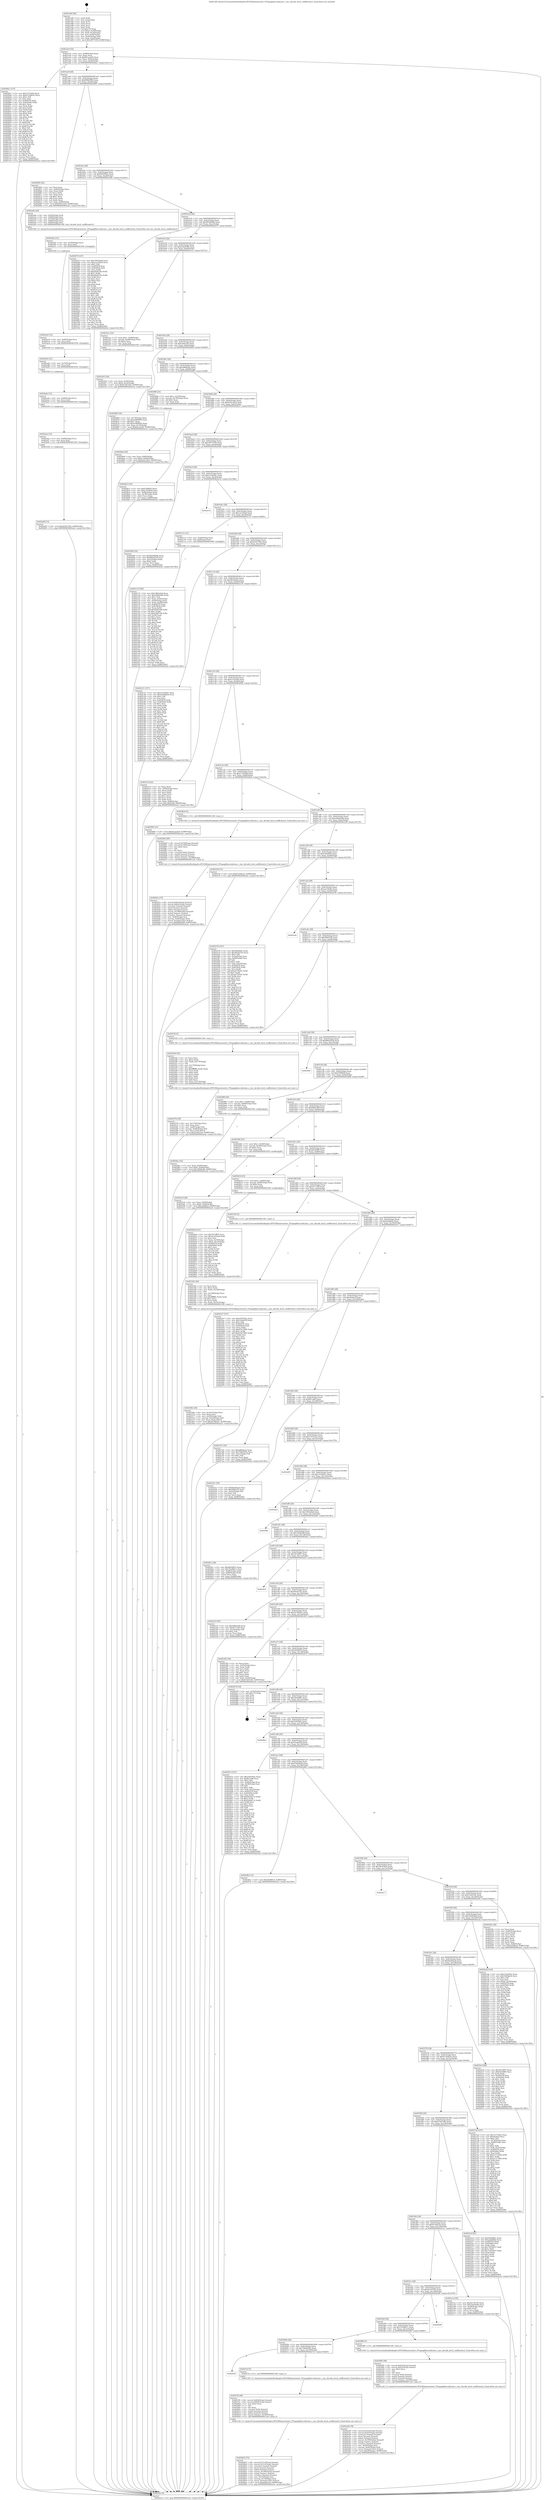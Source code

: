 digraph "0x401a90" {
  label = "0x401a90 (/mnt/c/Users/mathe/Desktop/tcc/POCII/binaries/extr_FFmpeglibavcodecimc.c_imc_decode_level_coefficients2_Final-ollvm.out::main(0))"
  labelloc = "t"
  node[shape=record]

  Entry [label="",width=0.3,height=0.3,shape=circle,fillcolor=black,style=filled]
  "0x401ac0" [label="{
     0x401ac0 [32]\l
     | [instrs]\l
     &nbsp;&nbsp;0x401ac0 \<+6\>: mov -0x98(%rbp),%eax\l
     &nbsp;&nbsp;0x401ac6 \<+2\>: mov %eax,%ecx\l
     &nbsp;&nbsp;0x401ac8 \<+6\>: sub $0x82caa220,%ecx\l
     &nbsp;&nbsp;0x401ace \<+6\>: mov %eax,-0x9c(%rbp)\l
     &nbsp;&nbsp;0x401ad4 \<+6\>: mov %ecx,-0xa0(%rbp)\l
     &nbsp;&nbsp;0x401ada \<+6\>: je 00000000004026a1 \<main+0xc11\>\l
  }"]
  "0x4026a1" [label="{
     0x4026a1 [137]\l
     | [instrs]\l
     &nbsp;&nbsp;0x4026a1 \<+5\>: mov $0x7e73ef5a,%eax\l
     &nbsp;&nbsp;0x4026a6 \<+5\>: mov $0x67244632,%ecx\l
     &nbsp;&nbsp;0x4026ab \<+2\>: mov $0x1,%dl\l
     &nbsp;&nbsp;0x4026ad \<+2\>: xor %esi,%esi\l
     &nbsp;&nbsp;0x4026af \<+7\>: mov 0x405078,%edi\l
     &nbsp;&nbsp;0x4026b6 \<+8\>: mov 0x405064,%r8d\l
     &nbsp;&nbsp;0x4026be \<+3\>: sub $0x1,%esi\l
     &nbsp;&nbsp;0x4026c1 \<+3\>: mov %edi,%r9d\l
     &nbsp;&nbsp;0x4026c4 \<+3\>: add %esi,%r9d\l
     &nbsp;&nbsp;0x4026c7 \<+4\>: imul %r9d,%edi\l
     &nbsp;&nbsp;0x4026cb \<+3\>: and $0x1,%edi\l
     &nbsp;&nbsp;0x4026ce \<+3\>: cmp $0x0,%edi\l
     &nbsp;&nbsp;0x4026d1 \<+4\>: sete %r10b\l
     &nbsp;&nbsp;0x4026d5 \<+4\>: cmp $0xa,%r8d\l
     &nbsp;&nbsp;0x4026d9 \<+4\>: setl %r11b\l
     &nbsp;&nbsp;0x4026dd \<+3\>: mov %r10b,%bl\l
     &nbsp;&nbsp;0x4026e0 \<+3\>: xor $0xff,%bl\l
     &nbsp;&nbsp;0x4026e3 \<+3\>: mov %r11b,%r14b\l
     &nbsp;&nbsp;0x4026e6 \<+4\>: xor $0xff,%r14b\l
     &nbsp;&nbsp;0x4026ea \<+3\>: xor $0x1,%dl\l
     &nbsp;&nbsp;0x4026ed \<+3\>: mov %bl,%r15b\l
     &nbsp;&nbsp;0x4026f0 \<+4\>: and $0xff,%r15b\l
     &nbsp;&nbsp;0x4026f4 \<+3\>: and %dl,%r10b\l
     &nbsp;&nbsp;0x4026f7 \<+3\>: mov %r14b,%r12b\l
     &nbsp;&nbsp;0x4026fa \<+4\>: and $0xff,%r12b\l
     &nbsp;&nbsp;0x4026fe \<+3\>: and %dl,%r11b\l
     &nbsp;&nbsp;0x402701 \<+3\>: or %r10b,%r15b\l
     &nbsp;&nbsp;0x402704 \<+3\>: or %r11b,%r12b\l
     &nbsp;&nbsp;0x402707 \<+3\>: xor %r12b,%r15b\l
     &nbsp;&nbsp;0x40270a \<+3\>: or %r14b,%bl\l
     &nbsp;&nbsp;0x40270d \<+3\>: xor $0xff,%bl\l
     &nbsp;&nbsp;0x402710 \<+3\>: or $0x1,%dl\l
     &nbsp;&nbsp;0x402713 \<+2\>: and %dl,%bl\l
     &nbsp;&nbsp;0x402715 \<+3\>: or %bl,%r15b\l
     &nbsp;&nbsp;0x402718 \<+4\>: test $0x1,%r15b\l
     &nbsp;&nbsp;0x40271c \<+3\>: cmovne %ecx,%eax\l
     &nbsp;&nbsp;0x40271f \<+6\>: mov %eax,-0x98(%rbp)\l
     &nbsp;&nbsp;0x402725 \<+5\>: jmp 0000000000402e2e \<main+0x139e\>\l
  }"]
  "0x401ae0" [label="{
     0x401ae0 [28]\l
     | [instrs]\l
     &nbsp;&nbsp;0x401ae0 \<+5\>: jmp 0000000000401ae5 \<main+0x55\>\l
     &nbsp;&nbsp;0x401ae5 \<+6\>: mov -0x9c(%rbp),%eax\l
     &nbsp;&nbsp;0x401aeb \<+5\>: sub $0x899b90f0,%eax\l
     &nbsp;&nbsp;0x401af0 \<+6\>: mov %eax,-0xa4(%rbp)\l
     &nbsp;&nbsp;0x401af6 \<+6\>: je 0000000000402965 \<main+0xed5\>\l
  }"]
  Exit [label="",width=0.3,height=0.3,shape=circle,fillcolor=black,style=filled,peripheries=2]
  "0x402965" [label="{
     0x402965 [42]\l
     | [instrs]\l
     &nbsp;&nbsp;0x402965 \<+2\>: xor %eax,%eax\l
     &nbsp;&nbsp;0x402967 \<+6\>: mov -0x84(%rbp),%ecx\l
     &nbsp;&nbsp;0x40296d \<+2\>: mov %eax,%edx\l
     &nbsp;&nbsp;0x40296f \<+2\>: sub %ecx,%edx\l
     &nbsp;&nbsp;0x402971 \<+2\>: mov %eax,%ecx\l
     &nbsp;&nbsp;0x402973 \<+3\>: sub $0x1,%ecx\l
     &nbsp;&nbsp;0x402976 \<+2\>: add %ecx,%edx\l
     &nbsp;&nbsp;0x402978 \<+2\>: sub %edx,%eax\l
     &nbsp;&nbsp;0x40297a \<+6\>: mov %eax,-0x84(%rbp)\l
     &nbsp;&nbsp;0x402980 \<+10\>: movl $0xb501c923,-0x98(%rbp)\l
     &nbsp;&nbsp;0x40298a \<+5\>: jmp 0000000000402e2e \<main+0x139e\>\l
  }"]
  "0x401afc" [label="{
     0x401afc [28]\l
     | [instrs]\l
     &nbsp;&nbsp;0x401afc \<+5\>: jmp 0000000000401b01 \<main+0x71\>\l
     &nbsp;&nbsp;0x401b01 \<+6\>: mov -0x9c(%rbp),%eax\l
     &nbsp;&nbsp;0x401b07 \<+5\>: sub $0x9005f925,%eax\l
     &nbsp;&nbsp;0x401b0c \<+6\>: mov %eax,-0xa8(%rbp)\l
     &nbsp;&nbsp;0x401b12 \<+6\>: je 0000000000402a9e \<main+0x100e\>\l
  }"]
  "0x402af9" [label="{
     0x402af9 [15]\l
     | [instrs]\l
     &nbsp;&nbsp;0x402af9 \<+10\>: movl $0xd3d3726a,-0x98(%rbp)\l
     &nbsp;&nbsp;0x402b03 \<+5\>: jmp 0000000000402e2e \<main+0x139e\>\l
  }"]
  "0x402a9e" [label="{
     0x402a9e [28]\l
     | [instrs]\l
     &nbsp;&nbsp;0x402a9e \<+4\>: mov -0x50(%rbp),%rdi\l
     &nbsp;&nbsp;0x402aa2 \<+4\>: mov -0x60(%rbp),%rsi\l
     &nbsp;&nbsp;0x402aa6 \<+4\>: mov -0x70(%rbp),%rdx\l
     &nbsp;&nbsp;0x402aaa \<+4\>: mov -0x80(%rbp),%rcx\l
     &nbsp;&nbsp;0x402aae \<+7\>: mov -0x90(%rbp),%r8\l
     &nbsp;&nbsp;0x402ab5 \<+5\>: call 00000000004015f0 \<imc_decode_level_coefficients2\>\l
     | [calls]\l
     &nbsp;&nbsp;0x4015f0 \{1\} (/mnt/c/Users/mathe/Desktop/tcc/POCII/binaries/extr_FFmpeglibavcodecimc.c_imc_decode_level_coefficients2_Final-ollvm.out::imc_decode_level_coefficients2)\l
  }"]
  "0x401b18" [label="{
     0x401b18 [28]\l
     | [instrs]\l
     &nbsp;&nbsp;0x401b18 \<+5\>: jmp 0000000000401b1d \<main+0x8d\>\l
     &nbsp;&nbsp;0x401b1d \<+6\>: mov -0x9c(%rbp),%eax\l
     &nbsp;&nbsp;0x401b23 \<+5\>: sub $0x90546406,%eax\l
     &nbsp;&nbsp;0x401b28 \<+6\>: mov %eax,-0xac(%rbp)\l
     &nbsp;&nbsp;0x401b2e \<+6\>: je 000000000040207f \<main+0x5ef\>\l
  }"]
  "0x402aea" [label="{
     0x402aea [15]\l
     | [instrs]\l
     &nbsp;&nbsp;0x402aea \<+7\>: mov -0x90(%rbp),%rcx\l
     &nbsp;&nbsp;0x402af1 \<+3\>: mov %rcx,%rdi\l
     &nbsp;&nbsp;0x402af4 \<+5\>: call 0000000000401030 \<free@plt\>\l
     | [calls]\l
     &nbsp;&nbsp;0x401030 \{1\} (unknown)\l
  }"]
  "0x40207f" [label="{
     0x40207f [147]\l
     | [instrs]\l
     &nbsp;&nbsp;0x40207f \<+5\>: mov $0x1963a4a6,%eax\l
     &nbsp;&nbsp;0x402084 \<+5\>: mov $0xcac236c8,%ecx\l
     &nbsp;&nbsp;0x402089 \<+2\>: mov $0x1,%dl\l
     &nbsp;&nbsp;0x40208b \<+7\>: mov 0x405078,%esi\l
     &nbsp;&nbsp;0x402092 \<+7\>: mov 0x405064,%edi\l
     &nbsp;&nbsp;0x402099 \<+3\>: mov %esi,%r8d\l
     &nbsp;&nbsp;0x40209c \<+7\>: sub $0xd42b23fa,%r8d\l
     &nbsp;&nbsp;0x4020a3 \<+4\>: sub $0x1,%r8d\l
     &nbsp;&nbsp;0x4020a7 \<+7\>: add $0xd42b23fa,%r8d\l
     &nbsp;&nbsp;0x4020ae \<+4\>: imul %r8d,%esi\l
     &nbsp;&nbsp;0x4020b2 \<+3\>: and $0x1,%esi\l
     &nbsp;&nbsp;0x4020b5 \<+3\>: cmp $0x0,%esi\l
     &nbsp;&nbsp;0x4020b8 \<+4\>: sete %r9b\l
     &nbsp;&nbsp;0x4020bc \<+3\>: cmp $0xa,%edi\l
     &nbsp;&nbsp;0x4020bf \<+4\>: setl %r10b\l
     &nbsp;&nbsp;0x4020c3 \<+3\>: mov %r9b,%r11b\l
     &nbsp;&nbsp;0x4020c6 \<+4\>: xor $0xff,%r11b\l
     &nbsp;&nbsp;0x4020ca \<+3\>: mov %r10b,%bl\l
     &nbsp;&nbsp;0x4020cd \<+3\>: xor $0xff,%bl\l
     &nbsp;&nbsp;0x4020d0 \<+3\>: xor $0x1,%dl\l
     &nbsp;&nbsp;0x4020d3 \<+3\>: mov %r11b,%r14b\l
     &nbsp;&nbsp;0x4020d6 \<+4\>: and $0xff,%r14b\l
     &nbsp;&nbsp;0x4020da \<+3\>: and %dl,%r9b\l
     &nbsp;&nbsp;0x4020dd \<+3\>: mov %bl,%r15b\l
     &nbsp;&nbsp;0x4020e0 \<+4\>: and $0xff,%r15b\l
     &nbsp;&nbsp;0x4020e4 \<+3\>: and %dl,%r10b\l
     &nbsp;&nbsp;0x4020e7 \<+3\>: or %r9b,%r14b\l
     &nbsp;&nbsp;0x4020ea \<+3\>: or %r10b,%r15b\l
     &nbsp;&nbsp;0x4020ed \<+3\>: xor %r15b,%r14b\l
     &nbsp;&nbsp;0x4020f0 \<+3\>: or %bl,%r11b\l
     &nbsp;&nbsp;0x4020f3 \<+4\>: xor $0xff,%r11b\l
     &nbsp;&nbsp;0x4020f7 \<+3\>: or $0x1,%dl\l
     &nbsp;&nbsp;0x4020fa \<+3\>: and %dl,%r11b\l
     &nbsp;&nbsp;0x4020fd \<+3\>: or %r11b,%r14b\l
     &nbsp;&nbsp;0x402100 \<+4\>: test $0x1,%r14b\l
     &nbsp;&nbsp;0x402104 \<+3\>: cmovne %ecx,%eax\l
     &nbsp;&nbsp;0x402107 \<+6\>: mov %eax,-0x98(%rbp)\l
     &nbsp;&nbsp;0x40210d \<+5\>: jmp 0000000000402e2e \<main+0x139e\>\l
  }"]
  "0x401b34" [label="{
     0x401b34 [28]\l
     | [instrs]\l
     &nbsp;&nbsp;0x401b34 \<+5\>: jmp 0000000000401b39 \<main+0xa9\>\l
     &nbsp;&nbsp;0x401b39 \<+6\>: mov -0x9c(%rbp),%eax\l
     &nbsp;&nbsp;0x401b3f \<+5\>: sub $0xa54e930b,%eax\l
     &nbsp;&nbsp;0x401b44 \<+6\>: mov %eax,-0xb0(%rbp)\l
     &nbsp;&nbsp;0x401b4a \<+6\>: je 00000000004021ec \<main+0x75c\>\l
  }"]
  "0x402ade" [label="{
     0x402ade [12]\l
     | [instrs]\l
     &nbsp;&nbsp;0x402ade \<+4\>: mov -0x80(%rbp),%rcx\l
     &nbsp;&nbsp;0x402ae2 \<+3\>: mov %rcx,%rdi\l
     &nbsp;&nbsp;0x402ae5 \<+5\>: call 0000000000401030 \<free@plt\>\l
     | [calls]\l
     &nbsp;&nbsp;0x401030 \{1\} (unknown)\l
  }"]
  "0x4021ec" [label="{
     0x4021ec [23]\l
     | [instrs]\l
     &nbsp;&nbsp;0x4021ec \<+7\>: movl $0x1,-0x48(%rbp)\l
     &nbsp;&nbsp;0x4021f3 \<+4\>: movslq -0x48(%rbp),%rax\l
     &nbsp;&nbsp;0x4021f7 \<+4\>: shl $0x2,%rax\l
     &nbsp;&nbsp;0x4021fb \<+3\>: mov %rax,%rdi\l
     &nbsp;&nbsp;0x4021fe \<+5\>: call 0000000000401050 \<malloc@plt\>\l
     | [calls]\l
     &nbsp;&nbsp;0x401050 \{1\} (unknown)\l
  }"]
  "0x401b50" [label="{
     0x401b50 [28]\l
     | [instrs]\l
     &nbsp;&nbsp;0x401b50 \<+5\>: jmp 0000000000401b55 \<main+0xc5\>\l
     &nbsp;&nbsp;0x401b55 \<+6\>: mov -0x9c(%rbp),%eax\l
     &nbsp;&nbsp;0x401b5b \<+5\>: sub $0xaebfca50,%eax\l
     &nbsp;&nbsp;0x401b60 \<+6\>: mov %eax,-0xb4(%rbp)\l
     &nbsp;&nbsp;0x401b66 \<+6\>: je 000000000040286d \<main+0xddd\>\l
  }"]
  "0x402ad2" [label="{
     0x402ad2 [12]\l
     | [instrs]\l
     &nbsp;&nbsp;0x402ad2 \<+4\>: mov -0x70(%rbp),%rcx\l
     &nbsp;&nbsp;0x402ad6 \<+3\>: mov %rcx,%rdi\l
     &nbsp;&nbsp;0x402ad9 \<+5\>: call 0000000000401030 \<free@plt\>\l
     | [calls]\l
     &nbsp;&nbsp;0x401030 \{1\} (unknown)\l
  }"]
  "0x40286d" [label="{
     0x40286d [34]\l
     | [instrs]\l
     &nbsp;&nbsp;0x40286d \<+3\>: mov -0x74(%rbp),%eax\l
     &nbsp;&nbsp;0x402870 \<+5\>: sub $0xac8b9064,%eax\l
     &nbsp;&nbsp;0x402875 \<+3\>: add $0x1,%eax\l
     &nbsp;&nbsp;0x402878 \<+5\>: add $0xac8b9064,%eax\l
     &nbsp;&nbsp;0x40287d \<+3\>: mov %eax,-0x74(%rbp)\l
     &nbsp;&nbsp;0x402880 \<+10\>: movl $0x82caa220,-0x98(%rbp)\l
     &nbsp;&nbsp;0x40288a \<+5\>: jmp 0000000000402e2e \<main+0x139e\>\l
  }"]
  "0x401b6c" [label="{
     0x401b6c [28]\l
     | [instrs]\l
     &nbsp;&nbsp;0x401b6c \<+5\>: jmp 0000000000401b71 \<main+0xe1\>\l
     &nbsp;&nbsp;0x401b71 \<+6\>: mov -0x9c(%rbp),%eax\l
     &nbsp;&nbsp;0x401b77 \<+5\>: sub $0xaf69d2ae,%eax\l
     &nbsp;&nbsp;0x401b7c \<+6\>: mov %eax,-0xb8(%rbp)\l
     &nbsp;&nbsp;0x401b82 \<+6\>: je 000000000040288f \<main+0xdff\>\l
  }"]
  "0x402ac6" [label="{
     0x402ac6 [12]\l
     | [instrs]\l
     &nbsp;&nbsp;0x402ac6 \<+4\>: mov -0x60(%rbp),%rcx\l
     &nbsp;&nbsp;0x402aca \<+3\>: mov %rcx,%rdi\l
     &nbsp;&nbsp;0x402acd \<+5\>: call 0000000000401030 \<free@plt\>\l
     | [calls]\l
     &nbsp;&nbsp;0x401030 \{1\} (unknown)\l
  }"]
  "0x40288f" [label="{
     0x40288f [23]\l
     | [instrs]\l
     &nbsp;&nbsp;0x40288f \<+7\>: movl $0x1,-0x78(%rbp)\l
     &nbsp;&nbsp;0x402896 \<+4\>: movslq -0x78(%rbp),%rax\l
     &nbsp;&nbsp;0x40289a \<+4\>: shl $0x2,%rax\l
     &nbsp;&nbsp;0x40289e \<+3\>: mov %rax,%rdi\l
     &nbsp;&nbsp;0x4028a1 \<+5\>: call 0000000000401050 \<malloc@plt\>\l
     | [calls]\l
     &nbsp;&nbsp;0x401050 \{1\} (unknown)\l
  }"]
  "0x401b88" [label="{
     0x401b88 [28]\l
     | [instrs]\l
     &nbsp;&nbsp;0x401b88 \<+5\>: jmp 0000000000401b8d \<main+0xfd\>\l
     &nbsp;&nbsp;0x401b8d \<+6\>: mov -0x9c(%rbp),%eax\l
     &nbsp;&nbsp;0x401b93 \<+5\>: sub $0xb501c923,%eax\l
     &nbsp;&nbsp;0x401b98 \<+6\>: mov %eax,-0xbc(%rbp)\l
     &nbsp;&nbsp;0x401b9e \<+6\>: je 00000000004028c3 \<main+0xe33\>\l
  }"]
  "0x402aba" [label="{
     0x402aba [12]\l
     | [instrs]\l
     &nbsp;&nbsp;0x402aba \<+4\>: mov -0x50(%rbp),%rcx\l
     &nbsp;&nbsp;0x402abe \<+3\>: mov %rcx,%rdi\l
     &nbsp;&nbsp;0x402ac1 \<+5\>: call 0000000000401030 \<free@plt\>\l
     | [calls]\l
     &nbsp;&nbsp;0x401030 \{1\} (unknown)\l
  }"]
  "0x4028c3" [label="{
     0x4028c3 [33]\l
     | [instrs]\l
     &nbsp;&nbsp;0x4028c3 \<+5\>: mov $0xf7df9f20,%eax\l
     &nbsp;&nbsp;0x4028c8 \<+5\>: mov $0xe7520b2f,%ecx\l
     &nbsp;&nbsp;0x4028cd \<+6\>: mov -0x84(%rbp),%edx\l
     &nbsp;&nbsp;0x4028d3 \<+3\>: cmp -0x78(%rbp),%edx\l
     &nbsp;&nbsp;0x4028d6 \<+3\>: cmovl %ecx,%eax\l
     &nbsp;&nbsp;0x4028d9 \<+6\>: mov %eax,-0x98(%rbp)\l
     &nbsp;&nbsp;0x4028df \<+5\>: jmp 0000000000402e2e \<main+0x139e\>\l
  }"]
  "0x401ba4" [label="{
     0x401ba4 [28]\l
     | [instrs]\l
     &nbsp;&nbsp;0x401ba4 \<+5\>: jmp 0000000000401ba9 \<main+0x119\>\l
     &nbsp;&nbsp;0x401ba9 \<+6\>: mov -0x9c(%rbp),%eax\l
     &nbsp;&nbsp;0x401baf \<+5\>: sub $0xc0977d54,%eax\l
     &nbsp;&nbsp;0x401bb4 \<+6\>: mov %eax,-0xc0(%rbp)\l
     &nbsp;&nbsp;0x401bba \<+6\>: je 0000000000402046 \<main+0x5b6\>\l
  }"]
  "0x402a26" [label="{
     0x402a26 [78]\l
     | [instrs]\l
     &nbsp;&nbsp;0x402a26 \<+8\>: movsd 0x5e2(%rip),%xmm1\l
     &nbsp;&nbsp;0x402a2e \<+8\>: movsd 0x5e2(%rip),%xmm2\l
     &nbsp;&nbsp;0x402a36 \<+4\>: cvtss2sd %xmm0,%xmm0\l
     &nbsp;&nbsp;0x402a3a \<+4\>: divsd %xmm2,%xmm0\l
     &nbsp;&nbsp;0x402a3e \<+4\>: addsd %xmm0,%xmm1\l
     &nbsp;&nbsp;0x402a42 \<+8\>: movsd -0x190(%rbp),%xmm0\l
     &nbsp;&nbsp;0x402a4a \<+4\>: mulsd %xmm1,%xmm0\l
     &nbsp;&nbsp;0x402a4e \<+4\>: cvtsd2ss %xmm0,%xmm0\l
     &nbsp;&nbsp;0x402a52 \<+7\>: mov -0x90(%rbp),%rsi\l
     &nbsp;&nbsp;0x402a59 \<+7\>: movslq -0x94(%rbp),%rdi\l
     &nbsp;&nbsp;0x402a60 \<+5\>: movss %xmm0,(%rsi,%rdi,4)\l
     &nbsp;&nbsp;0x402a65 \<+10\>: movl $0xd630adca,-0x98(%rbp)\l
     &nbsp;&nbsp;0x402a6f \<+5\>: jmp 0000000000402e2e \<main+0x139e\>\l
  }"]
  "0x402046" [label="{
     0x402046 [30]\l
     | [instrs]\l
     &nbsp;&nbsp;0x402046 \<+5\>: mov $0x90546406,%eax\l
     &nbsp;&nbsp;0x40204b \<+5\>: mov $0xf662d258,%ecx\l
     &nbsp;&nbsp;0x402050 \<+3\>: mov -0x2c(%rbp),%edx\l
     &nbsp;&nbsp;0x402053 \<+3\>: cmp $0x2,%edx\l
     &nbsp;&nbsp;0x402056 \<+3\>: cmovne %ecx,%eax\l
     &nbsp;&nbsp;0x402059 \<+6\>: mov %eax,-0x98(%rbp)\l
     &nbsp;&nbsp;0x40205f \<+5\>: jmp 0000000000402e2e \<main+0x139e\>\l
  }"]
  "0x401bc0" [label="{
     0x401bc0 [28]\l
     | [instrs]\l
     &nbsp;&nbsp;0x401bc0 \<+5\>: jmp 0000000000401bc5 \<main+0x135\>\l
     &nbsp;&nbsp;0x401bc5 \<+6\>: mov -0x9c(%rbp),%eax\l
     &nbsp;&nbsp;0x401bcb \<+5\>: sub $0xc51be4b1,%eax\l
     &nbsp;&nbsp;0x401bd0 \<+6\>: mov %eax,-0xc4(%rbp)\l
     &nbsp;&nbsp;0x401bd6 \<+6\>: je 0000000000402e1d \<main+0x138d\>\l
  }"]
  "0x402e2e" [label="{
     0x402e2e [5]\l
     | [instrs]\l
     &nbsp;&nbsp;0x402e2e \<+5\>: jmp 0000000000401ac0 \<main+0x30\>\l
  }"]
  "0x401a90" [label="{
     0x401a90 [48]\l
     | [instrs]\l
     &nbsp;&nbsp;0x401a90 \<+1\>: push %rbp\l
     &nbsp;&nbsp;0x401a91 \<+3\>: mov %rsp,%rbp\l
     &nbsp;&nbsp;0x401a94 \<+2\>: push %r15\l
     &nbsp;&nbsp;0x401a96 \<+2\>: push %r14\l
     &nbsp;&nbsp;0x401a98 \<+2\>: push %r12\l
     &nbsp;&nbsp;0x401a9a \<+1\>: push %rbx\l
     &nbsp;&nbsp;0x401a9b \<+7\>: sub $0x170,%rsp\l
     &nbsp;&nbsp;0x401aa2 \<+7\>: movl $0x0,-0x30(%rbp)\l
     &nbsp;&nbsp;0x401aa9 \<+3\>: mov %edi,-0x34(%rbp)\l
     &nbsp;&nbsp;0x401aac \<+4\>: mov %rsi,-0x40(%rbp)\l
     &nbsp;&nbsp;0x401ab0 \<+3\>: mov -0x34(%rbp),%edi\l
     &nbsp;&nbsp;0x401ab3 \<+3\>: mov %edi,-0x2c(%rbp)\l
     &nbsp;&nbsp;0x401ab6 \<+10\>: movl $0xc0977d54,-0x98(%rbp)\l
  }"]
  "0x4029f5" [label="{
     0x4029f5 [49]\l
     | [instrs]\l
     &nbsp;&nbsp;0x4029f5 \<+8\>: movsd 0x623(%rip),%xmm0\l
     &nbsp;&nbsp;0x4029fd \<+8\>: movsd 0x623(%rip),%xmm1\l
     &nbsp;&nbsp;0x402a05 \<+5\>: mov $0x2,%ecx\l
     &nbsp;&nbsp;0x402a0a \<+1\>: cltd\l
     &nbsp;&nbsp;0x402a0b \<+2\>: idiv %ecx\l
     &nbsp;&nbsp;0x402a0d \<+4\>: cvtsi2sd %edx,%xmm2\l
     &nbsp;&nbsp;0x402a11 \<+4\>: mulsd %xmm2,%xmm1\l
     &nbsp;&nbsp;0x402a15 \<+4\>: addsd %xmm0,%xmm1\l
     &nbsp;&nbsp;0x402a19 \<+8\>: movsd %xmm1,-0x190(%rbp)\l
     &nbsp;&nbsp;0x402a21 \<+5\>: call 00000000004011a0 \<next_f\>\l
     | [calls]\l
     &nbsp;&nbsp;0x4011a0 \{1\} (/mnt/c/Users/mathe/Desktop/tcc/POCII/binaries/extr_FFmpeglibavcodecimc.c_imc_decode_level_coefficients2_Final-ollvm.out::next_f)\l
  }"]
  "0x402e1d" [label="{
     0x402e1d\l
  }", style=dashed]
  "0x401bdc" [label="{
     0x401bdc [28]\l
     | [instrs]\l
     &nbsp;&nbsp;0x401bdc \<+5\>: jmp 0000000000401be1 \<main+0x151\>\l
     &nbsp;&nbsp;0x401be1 \<+6\>: mov -0x9c(%rbp),%eax\l
     &nbsp;&nbsp;0x401be7 \<+5\>: sub $0xcac236c8,%eax\l
     &nbsp;&nbsp;0x401bec \<+6\>: mov %eax,-0xc8(%rbp)\l
     &nbsp;&nbsp;0x401bf2 \<+6\>: je 0000000000402112 \<main+0x682\>\l
  }"]
  "0x4029ac" [label="{
     0x4029ac [32]\l
     | [instrs]\l
     &nbsp;&nbsp;0x4029ac \<+7\>: mov %rax,-0x90(%rbp)\l
     &nbsp;&nbsp;0x4029b3 \<+10\>: movl $0x0,-0x94(%rbp)\l
     &nbsp;&nbsp;0x4029bd \<+10\>: movl $0x19f262d8,-0x98(%rbp)\l
     &nbsp;&nbsp;0x4029c7 \<+5\>: jmp 0000000000402e2e \<main+0x139e\>\l
  }"]
  "0x402112" [label="{
     0x402112 [13]\l
     | [instrs]\l
     &nbsp;&nbsp;0x402112 \<+4\>: mov -0x40(%rbp),%rax\l
     &nbsp;&nbsp;0x402116 \<+4\>: mov 0x8(%rax),%rdi\l
     &nbsp;&nbsp;0x40211a \<+5\>: call 0000000000401060 \<atoi@plt\>\l
     | [calls]\l
     &nbsp;&nbsp;0x401060 \{1\} (unknown)\l
  }"]
  "0x401bf8" [label="{
     0x401bf8 [28]\l
     | [instrs]\l
     &nbsp;&nbsp;0x401bf8 \<+5\>: jmp 0000000000401bfd \<main+0x16d\>\l
     &nbsp;&nbsp;0x401bfd \<+6\>: mov -0x9c(%rbp),%eax\l
     &nbsp;&nbsp;0x401c03 \<+5\>: sub $0xd3d3726a,%eax\l
     &nbsp;&nbsp;0x401c08 \<+6\>: mov %eax,-0xcc(%rbp)\l
     &nbsp;&nbsp;0x401c0e \<+6\>: je 0000000000402c51 \<main+0x11c1\>\l
  }"]
  "0x40211f" [label="{
     0x40211f [160]\l
     | [instrs]\l
     &nbsp;&nbsp;0x40211f \<+5\>: mov $0x1963a4a6,%ecx\l
     &nbsp;&nbsp;0x402124 \<+5\>: mov $0xe9bb2eb6,%edx\l
     &nbsp;&nbsp;0x402129 \<+3\>: mov $0x1,%sil\l
     &nbsp;&nbsp;0x40212c \<+3\>: mov %eax,-0x44(%rbp)\l
     &nbsp;&nbsp;0x40212f \<+3\>: mov -0x44(%rbp),%eax\l
     &nbsp;&nbsp;0x402132 \<+3\>: mov %eax,-0x28(%rbp)\l
     &nbsp;&nbsp;0x402135 \<+7\>: mov 0x405078,%eax\l
     &nbsp;&nbsp;0x40213c \<+8\>: mov 0x405064,%r8d\l
     &nbsp;&nbsp;0x402144 \<+3\>: mov %eax,%r9d\l
     &nbsp;&nbsp;0x402147 \<+7\>: add $0x428f7ef8,%r9d\l
     &nbsp;&nbsp;0x40214e \<+4\>: sub $0x1,%r9d\l
     &nbsp;&nbsp;0x402152 \<+7\>: sub $0x428f7ef8,%r9d\l
     &nbsp;&nbsp;0x402159 \<+4\>: imul %r9d,%eax\l
     &nbsp;&nbsp;0x40215d \<+3\>: and $0x1,%eax\l
     &nbsp;&nbsp;0x402160 \<+3\>: cmp $0x0,%eax\l
     &nbsp;&nbsp;0x402163 \<+4\>: sete %r10b\l
     &nbsp;&nbsp;0x402167 \<+4\>: cmp $0xa,%r8d\l
     &nbsp;&nbsp;0x40216b \<+4\>: setl %r11b\l
     &nbsp;&nbsp;0x40216f \<+3\>: mov %r10b,%bl\l
     &nbsp;&nbsp;0x402172 \<+3\>: xor $0xff,%bl\l
     &nbsp;&nbsp;0x402175 \<+3\>: mov %r11b,%r14b\l
     &nbsp;&nbsp;0x402178 \<+4\>: xor $0xff,%r14b\l
     &nbsp;&nbsp;0x40217c \<+4\>: xor $0x1,%sil\l
     &nbsp;&nbsp;0x402180 \<+3\>: mov %bl,%r15b\l
     &nbsp;&nbsp;0x402183 \<+4\>: and $0xff,%r15b\l
     &nbsp;&nbsp;0x402187 \<+3\>: and %sil,%r10b\l
     &nbsp;&nbsp;0x40218a \<+3\>: mov %r14b,%r12b\l
     &nbsp;&nbsp;0x40218d \<+4\>: and $0xff,%r12b\l
     &nbsp;&nbsp;0x402191 \<+3\>: and %sil,%r11b\l
     &nbsp;&nbsp;0x402194 \<+3\>: or %r10b,%r15b\l
     &nbsp;&nbsp;0x402197 \<+3\>: or %r11b,%r12b\l
     &nbsp;&nbsp;0x40219a \<+3\>: xor %r12b,%r15b\l
     &nbsp;&nbsp;0x40219d \<+3\>: or %r14b,%bl\l
     &nbsp;&nbsp;0x4021a0 \<+3\>: xor $0xff,%bl\l
     &nbsp;&nbsp;0x4021a3 \<+4\>: or $0x1,%sil\l
     &nbsp;&nbsp;0x4021a7 \<+3\>: and %sil,%bl\l
     &nbsp;&nbsp;0x4021aa \<+3\>: or %bl,%r15b\l
     &nbsp;&nbsp;0x4021ad \<+4\>: test $0x1,%r15b\l
     &nbsp;&nbsp;0x4021b1 \<+3\>: cmovne %edx,%ecx\l
     &nbsp;&nbsp;0x4021b4 \<+6\>: mov %ecx,-0x98(%rbp)\l
     &nbsp;&nbsp;0x4021ba \<+5\>: jmp 0000000000402e2e \<main+0x139e\>\l
  }"]
  "0x40291a" [label="{
     0x40291a [75]\l
     | [instrs]\l
     &nbsp;&nbsp;0x40291a \<+8\>: movsd 0x6ee(%rip),%xmm1\l
     &nbsp;&nbsp;0x402922 \<+8\>: movsd 0x6ee(%rip),%xmm2\l
     &nbsp;&nbsp;0x40292a \<+4\>: cvtss2sd %xmm0,%xmm0\l
     &nbsp;&nbsp;0x40292e \<+4\>: divsd %xmm2,%xmm0\l
     &nbsp;&nbsp;0x402932 \<+4\>: addsd %xmm0,%xmm1\l
     &nbsp;&nbsp;0x402936 \<+8\>: movsd -0x188(%rbp),%xmm0\l
     &nbsp;&nbsp;0x40293e \<+4\>: mulsd %xmm1,%xmm0\l
     &nbsp;&nbsp;0x402942 \<+4\>: cvtsd2ss %xmm0,%xmm0\l
     &nbsp;&nbsp;0x402946 \<+4\>: mov -0x80(%rbp),%rsi\l
     &nbsp;&nbsp;0x40294a \<+7\>: movslq -0x84(%rbp),%rdi\l
     &nbsp;&nbsp;0x402951 \<+5\>: movss %xmm0,(%rsi,%rdi,4)\l
     &nbsp;&nbsp;0x402956 \<+10\>: movl $0x899b90f0,-0x98(%rbp)\l
     &nbsp;&nbsp;0x402960 \<+5\>: jmp 0000000000402e2e \<main+0x139e\>\l
  }"]
  "0x402c51" [label="{
     0x402c51 [137]\l
     | [instrs]\l
     &nbsp;&nbsp;0x402c51 \<+5\>: mov $0xc51be4b1,%eax\l
     &nbsp;&nbsp;0x402c56 \<+5\>: mov $0x5e49dd28,%ecx\l
     &nbsp;&nbsp;0x402c5b \<+2\>: mov $0x1,%dl\l
     &nbsp;&nbsp;0x402c5d \<+2\>: xor %esi,%esi\l
     &nbsp;&nbsp;0x402c5f \<+7\>: mov 0x405078,%edi\l
     &nbsp;&nbsp;0x402c66 \<+8\>: mov 0x405064,%r8d\l
     &nbsp;&nbsp;0x402c6e \<+3\>: sub $0x1,%esi\l
     &nbsp;&nbsp;0x402c71 \<+3\>: mov %edi,%r9d\l
     &nbsp;&nbsp;0x402c74 \<+3\>: add %esi,%r9d\l
     &nbsp;&nbsp;0x402c77 \<+4\>: imul %r9d,%edi\l
     &nbsp;&nbsp;0x402c7b \<+3\>: and $0x1,%edi\l
     &nbsp;&nbsp;0x402c7e \<+3\>: cmp $0x0,%edi\l
     &nbsp;&nbsp;0x402c81 \<+4\>: sete %r10b\l
     &nbsp;&nbsp;0x402c85 \<+4\>: cmp $0xa,%r8d\l
     &nbsp;&nbsp;0x402c89 \<+4\>: setl %r11b\l
     &nbsp;&nbsp;0x402c8d \<+3\>: mov %r10b,%bl\l
     &nbsp;&nbsp;0x402c90 \<+3\>: xor $0xff,%bl\l
     &nbsp;&nbsp;0x402c93 \<+3\>: mov %r11b,%r14b\l
     &nbsp;&nbsp;0x402c96 \<+4\>: xor $0xff,%r14b\l
     &nbsp;&nbsp;0x402c9a \<+3\>: xor $0x1,%dl\l
     &nbsp;&nbsp;0x402c9d \<+3\>: mov %bl,%r15b\l
     &nbsp;&nbsp;0x402ca0 \<+4\>: and $0xff,%r15b\l
     &nbsp;&nbsp;0x402ca4 \<+3\>: and %dl,%r10b\l
     &nbsp;&nbsp;0x402ca7 \<+3\>: mov %r14b,%r12b\l
     &nbsp;&nbsp;0x402caa \<+4\>: and $0xff,%r12b\l
     &nbsp;&nbsp;0x402cae \<+3\>: and %dl,%r11b\l
     &nbsp;&nbsp;0x402cb1 \<+3\>: or %r10b,%r15b\l
     &nbsp;&nbsp;0x402cb4 \<+3\>: or %r11b,%r12b\l
     &nbsp;&nbsp;0x402cb7 \<+3\>: xor %r12b,%r15b\l
     &nbsp;&nbsp;0x402cba \<+3\>: or %r14b,%bl\l
     &nbsp;&nbsp;0x402cbd \<+3\>: xor $0xff,%bl\l
     &nbsp;&nbsp;0x402cc0 \<+3\>: or $0x1,%dl\l
     &nbsp;&nbsp;0x402cc3 \<+2\>: and %dl,%bl\l
     &nbsp;&nbsp;0x402cc5 \<+3\>: or %bl,%r15b\l
     &nbsp;&nbsp;0x402cc8 \<+4\>: test $0x1,%r15b\l
     &nbsp;&nbsp;0x402ccc \<+3\>: cmovne %ecx,%eax\l
     &nbsp;&nbsp;0x402ccf \<+6\>: mov %eax,-0x98(%rbp)\l
     &nbsp;&nbsp;0x402cd5 \<+5\>: jmp 0000000000402e2e \<main+0x139e\>\l
  }"]
  "0x401c14" [label="{
     0x401c14 [28]\l
     | [instrs]\l
     &nbsp;&nbsp;0x401c14 \<+5\>: jmp 0000000000401c19 \<main+0x189\>\l
     &nbsp;&nbsp;0x401c19 \<+6\>: mov -0x9c(%rbp),%eax\l
     &nbsp;&nbsp;0x401c1f \<+5\>: sub $0xd630adca,%eax\l
     &nbsp;&nbsp;0x401c24 \<+6\>: mov %eax,-0xd0(%rbp)\l
     &nbsp;&nbsp;0x401c2a \<+6\>: je 0000000000402a74 \<main+0xfe4\>\l
  }"]
  "0x4028e9" [label="{
     0x4028e9 [49]\l
     | [instrs]\l
     &nbsp;&nbsp;0x4028e9 \<+8\>: movsd 0x72f(%rip),%xmm0\l
     &nbsp;&nbsp;0x4028f1 \<+8\>: movsd 0x72f(%rip),%xmm1\l
     &nbsp;&nbsp;0x4028f9 \<+5\>: mov $0x2,%ecx\l
     &nbsp;&nbsp;0x4028fe \<+1\>: cltd\l
     &nbsp;&nbsp;0x4028ff \<+2\>: idiv %ecx\l
     &nbsp;&nbsp;0x402901 \<+4\>: cvtsi2sd %edx,%xmm2\l
     &nbsp;&nbsp;0x402905 \<+4\>: mulsd %xmm2,%xmm1\l
     &nbsp;&nbsp;0x402909 \<+4\>: addsd %xmm0,%xmm1\l
     &nbsp;&nbsp;0x40290d \<+8\>: movsd %xmm1,-0x188(%rbp)\l
     &nbsp;&nbsp;0x402915 \<+5\>: call 00000000004011a0 \<next_f\>\l
     | [calls]\l
     &nbsp;&nbsp;0x4011a0 \{1\} (/mnt/c/Users/mathe/Desktop/tcc/POCII/binaries/extr_FFmpeglibavcodecimc.c_imc_decode_level_coefficients2_Final-ollvm.out::next_f)\l
  }"]
  "0x402a74" [label="{
     0x402a74 [42]\l
     | [instrs]\l
     &nbsp;&nbsp;0x402a74 \<+2\>: xor %eax,%eax\l
     &nbsp;&nbsp;0x402a76 \<+6\>: mov -0x94(%rbp),%ecx\l
     &nbsp;&nbsp;0x402a7c \<+2\>: mov %eax,%edx\l
     &nbsp;&nbsp;0x402a7e \<+2\>: sub %ecx,%edx\l
     &nbsp;&nbsp;0x402a80 \<+2\>: mov %eax,%ecx\l
     &nbsp;&nbsp;0x402a82 \<+3\>: sub $0x1,%ecx\l
     &nbsp;&nbsp;0x402a85 \<+2\>: add %ecx,%edx\l
     &nbsp;&nbsp;0x402a87 \<+2\>: sub %edx,%eax\l
     &nbsp;&nbsp;0x402a89 \<+6\>: mov %eax,-0x94(%rbp)\l
     &nbsp;&nbsp;0x402a8f \<+10\>: movl $0x19f262d8,-0x98(%rbp)\l
     &nbsp;&nbsp;0x402a99 \<+5\>: jmp 0000000000402e2e \<main+0x139e\>\l
  }"]
  "0x401c30" [label="{
     0x401c30 [28]\l
     | [instrs]\l
     &nbsp;&nbsp;0x401c30 \<+5\>: jmp 0000000000401c35 \<main+0x1a5\>\l
     &nbsp;&nbsp;0x401c35 \<+6\>: mov -0x9c(%rbp),%eax\l
     &nbsp;&nbsp;0x401c3b \<+5\>: sub $0xe1cb3cb9,%eax\l
     &nbsp;&nbsp;0x401c40 \<+6\>: mov %eax,-0xd4(%rbp)\l
     &nbsp;&nbsp;0x401c46 \<+6\>: je 0000000000402692 \<main+0xc02\>\l
  }"]
  "0x4028a6" [label="{
     0x4028a6 [29]\l
     | [instrs]\l
     &nbsp;&nbsp;0x4028a6 \<+4\>: mov %rax,-0x80(%rbp)\l
     &nbsp;&nbsp;0x4028aa \<+10\>: movl $0x0,-0x84(%rbp)\l
     &nbsp;&nbsp;0x4028b4 \<+10\>: movl $0xb501c923,-0x98(%rbp)\l
     &nbsp;&nbsp;0x4028be \<+5\>: jmp 0000000000402e2e \<main+0x139e\>\l
  }"]
  "0x402692" [label="{
     0x402692 [15]\l
     | [instrs]\l
     &nbsp;&nbsp;0x402692 \<+10\>: movl $0x82caa220,-0x98(%rbp)\l
     &nbsp;&nbsp;0x40269c \<+5\>: jmp 0000000000402e2e \<main+0x139e\>\l
  }"]
  "0x401c4c" [label="{
     0x401c4c [28]\l
     | [instrs]\l
     &nbsp;&nbsp;0x401c4c \<+5\>: jmp 0000000000401c51 \<main+0x1c1\>\l
     &nbsp;&nbsp;0x401c51 \<+6\>: mov -0x9c(%rbp),%eax\l
     &nbsp;&nbsp;0x401c57 \<+5\>: sub $0xe7520b2f,%eax\l
     &nbsp;&nbsp;0x401c5c \<+6\>: mov %eax,-0xd8(%rbp)\l
     &nbsp;&nbsp;0x401c62 \<+6\>: je 00000000004028e4 \<main+0xe54\>\l
  }"]
  "0x402825" [label="{
     0x402825 [72]\l
     | [instrs]\l
     &nbsp;&nbsp;0x402825 \<+8\>: movsd 0x7e3(%rip),%xmm1\l
     &nbsp;&nbsp;0x40282d \<+8\>: movsd 0x7e3(%rip),%xmm2\l
     &nbsp;&nbsp;0x402835 \<+4\>: cvtss2sd %xmm0,%xmm0\l
     &nbsp;&nbsp;0x402839 \<+4\>: divsd %xmm2,%xmm0\l
     &nbsp;&nbsp;0x40283d \<+4\>: addsd %xmm0,%xmm1\l
     &nbsp;&nbsp;0x402841 \<+8\>: movsd -0x180(%rbp),%xmm0\l
     &nbsp;&nbsp;0x402849 \<+4\>: mulsd %xmm1,%xmm0\l
     &nbsp;&nbsp;0x40284d \<+4\>: cvtsd2ss %xmm0,%xmm0\l
     &nbsp;&nbsp;0x402851 \<+4\>: mov -0x70(%rbp),%rsi\l
     &nbsp;&nbsp;0x402855 \<+4\>: movslq -0x74(%rbp),%rdi\l
     &nbsp;&nbsp;0x402859 \<+5\>: movss %xmm0,(%rsi,%rdi,4)\l
     &nbsp;&nbsp;0x40285e \<+10\>: movl $0xaebfca50,-0x98(%rbp)\l
     &nbsp;&nbsp;0x402868 \<+5\>: jmp 0000000000402e2e \<main+0x139e\>\l
  }"]
  "0x4028e4" [label="{
     0x4028e4 [5]\l
     | [instrs]\l
     &nbsp;&nbsp;0x4028e4 \<+5\>: call 0000000000401160 \<next_i\>\l
     | [calls]\l
     &nbsp;&nbsp;0x401160 \{1\} (/mnt/c/Users/mathe/Desktop/tcc/POCII/binaries/extr_FFmpeglibavcodecimc.c_imc_decode_level_coefficients2_Final-ollvm.out::next_i)\l
  }"]
  "0x401c68" [label="{
     0x401c68 [28]\l
     | [instrs]\l
     &nbsp;&nbsp;0x401c68 \<+5\>: jmp 0000000000401c6d \<main+0x1dd\>\l
     &nbsp;&nbsp;0x401c6d \<+6\>: mov -0x9c(%rbp),%eax\l
     &nbsp;&nbsp;0x401c73 \<+5\>: sub $0xe9bb2eb6,%eax\l
     &nbsp;&nbsp;0x401c78 \<+6\>: mov %eax,-0xdc(%rbp)\l
     &nbsp;&nbsp;0x401c7e \<+6\>: je 00000000004021bf \<main+0x72f\>\l
  }"]
  "0x4027f4" [label="{
     0x4027f4 [49]\l
     | [instrs]\l
     &nbsp;&nbsp;0x4027f4 \<+8\>: movsd 0x824(%rip),%xmm0\l
     &nbsp;&nbsp;0x4027fc \<+8\>: movsd 0x824(%rip),%xmm1\l
     &nbsp;&nbsp;0x402804 \<+5\>: mov $0x2,%ecx\l
     &nbsp;&nbsp;0x402809 \<+1\>: cltd\l
     &nbsp;&nbsp;0x40280a \<+2\>: idiv %ecx\l
     &nbsp;&nbsp;0x40280c \<+4\>: cvtsi2sd %edx,%xmm2\l
     &nbsp;&nbsp;0x402810 \<+4\>: mulsd %xmm2,%xmm1\l
     &nbsp;&nbsp;0x402814 \<+4\>: addsd %xmm0,%xmm1\l
     &nbsp;&nbsp;0x402818 \<+8\>: movsd %xmm1,-0x180(%rbp)\l
     &nbsp;&nbsp;0x402820 \<+5\>: call 00000000004011a0 \<next_f\>\l
     | [calls]\l
     &nbsp;&nbsp;0x4011a0 \{1\} (/mnt/c/Users/mathe/Desktop/tcc/POCII/binaries/extr_FFmpeglibavcodecimc.c_imc_decode_level_coefficients2_Final-ollvm.out::next_f)\l
  }"]
  "0x4021bf" [label="{
     0x4021bf [15]\l
     | [instrs]\l
     &nbsp;&nbsp;0x4021bf \<+10\>: movl $0x67e94c2a,-0x98(%rbp)\l
     &nbsp;&nbsp;0x4021c9 \<+5\>: jmp 0000000000402e2e \<main+0x139e\>\l
  }"]
  "0x401c84" [label="{
     0x401c84 [28]\l
     | [instrs]\l
     &nbsp;&nbsp;0x401c84 \<+5\>: jmp 0000000000401c89 \<main+0x1f9\>\l
     &nbsp;&nbsp;0x401c89 \<+6\>: mov -0x9c(%rbp),%eax\l
     &nbsp;&nbsp;0x401c8f \<+5\>: sub $0xea928fda,%eax\l
     &nbsp;&nbsp;0x401c94 \<+6\>: mov %eax,-0xe0(%rbp)\l
     &nbsp;&nbsp;0x401c9a \<+6\>: je 0000000000402278 \<main+0x7e8\>\l
  }"]
  "0x402020" [label="{
     0x402020\l
  }", style=dashed]
  "0x402278" [label="{
     0x402278 [167]\l
     | [instrs]\l
     &nbsp;&nbsp;0x402278 \<+5\>: mov $0x49ad6f4c,%eax\l
     &nbsp;&nbsp;0x40227d \<+5\>: mov $0x40e4e7b3,%ecx\l
     &nbsp;&nbsp;0x402282 \<+2\>: mov $0x1,%dl\l
     &nbsp;&nbsp;0x402284 \<+3\>: mov -0x54(%rbp),%esi\l
     &nbsp;&nbsp;0x402287 \<+3\>: cmp -0x48(%rbp),%esi\l
     &nbsp;&nbsp;0x40228a \<+4\>: setl %dil\l
     &nbsp;&nbsp;0x40228e \<+4\>: and $0x1,%dil\l
     &nbsp;&nbsp;0x402292 \<+4\>: mov %dil,-0x23(%rbp)\l
     &nbsp;&nbsp;0x402296 \<+7\>: mov 0x405078,%esi\l
     &nbsp;&nbsp;0x40229d \<+8\>: mov 0x405064,%r8d\l
     &nbsp;&nbsp;0x4022a5 \<+3\>: mov %esi,%r9d\l
     &nbsp;&nbsp;0x4022a8 \<+7\>: add $0xa57562f1,%r9d\l
     &nbsp;&nbsp;0x4022af \<+4\>: sub $0x1,%r9d\l
     &nbsp;&nbsp;0x4022b3 \<+7\>: sub $0xa57562f1,%r9d\l
     &nbsp;&nbsp;0x4022ba \<+4\>: imul %r9d,%esi\l
     &nbsp;&nbsp;0x4022be \<+3\>: and $0x1,%esi\l
     &nbsp;&nbsp;0x4022c1 \<+3\>: cmp $0x0,%esi\l
     &nbsp;&nbsp;0x4022c4 \<+4\>: sete %dil\l
     &nbsp;&nbsp;0x4022c8 \<+4\>: cmp $0xa,%r8d\l
     &nbsp;&nbsp;0x4022cc \<+4\>: setl %r10b\l
     &nbsp;&nbsp;0x4022d0 \<+3\>: mov %dil,%r11b\l
     &nbsp;&nbsp;0x4022d3 \<+4\>: xor $0xff,%r11b\l
     &nbsp;&nbsp;0x4022d7 \<+3\>: mov %r10b,%bl\l
     &nbsp;&nbsp;0x4022da \<+3\>: xor $0xff,%bl\l
     &nbsp;&nbsp;0x4022dd \<+3\>: xor $0x1,%dl\l
     &nbsp;&nbsp;0x4022e0 \<+3\>: mov %r11b,%r14b\l
     &nbsp;&nbsp;0x4022e3 \<+4\>: and $0xff,%r14b\l
     &nbsp;&nbsp;0x4022e7 \<+3\>: and %dl,%dil\l
     &nbsp;&nbsp;0x4022ea \<+3\>: mov %bl,%r15b\l
     &nbsp;&nbsp;0x4022ed \<+4\>: and $0xff,%r15b\l
     &nbsp;&nbsp;0x4022f1 \<+3\>: and %dl,%r10b\l
     &nbsp;&nbsp;0x4022f4 \<+3\>: or %dil,%r14b\l
     &nbsp;&nbsp;0x4022f7 \<+3\>: or %r10b,%r15b\l
     &nbsp;&nbsp;0x4022fa \<+3\>: xor %r15b,%r14b\l
     &nbsp;&nbsp;0x4022fd \<+3\>: or %bl,%r11b\l
     &nbsp;&nbsp;0x402300 \<+4\>: xor $0xff,%r11b\l
     &nbsp;&nbsp;0x402304 \<+3\>: or $0x1,%dl\l
     &nbsp;&nbsp;0x402307 \<+3\>: and %dl,%r11b\l
     &nbsp;&nbsp;0x40230a \<+3\>: or %r11b,%r14b\l
     &nbsp;&nbsp;0x40230d \<+4\>: test $0x1,%r14b\l
     &nbsp;&nbsp;0x402311 \<+3\>: cmovne %ecx,%eax\l
     &nbsp;&nbsp;0x402314 \<+6\>: mov %eax,-0x98(%rbp)\l
     &nbsp;&nbsp;0x40231a \<+5\>: jmp 0000000000402e2e \<main+0x139e\>\l
  }"]
  "0x401ca0" [label="{
     0x401ca0 [28]\l
     | [instrs]\l
     &nbsp;&nbsp;0x401ca0 \<+5\>: jmp 0000000000401ca5 \<main+0x215\>\l
     &nbsp;&nbsp;0x401ca5 \<+6\>: mov -0x9c(%rbp),%eax\l
     &nbsp;&nbsp;0x401cab \<+5\>: sub $0xeea76a6e,%eax\l
     &nbsp;&nbsp;0x401cb0 \<+6\>: mov %eax,-0xe4(%rbp)\l
     &nbsp;&nbsp;0x401cb6 \<+6\>: je 0000000000402c42 \<main+0x11b2\>\l
  }"]
  "0x4027ef" [label="{
     0x4027ef [5]\l
     | [instrs]\l
     &nbsp;&nbsp;0x4027ef \<+5\>: call 0000000000401160 \<next_i\>\l
     | [calls]\l
     &nbsp;&nbsp;0x401160 \{1\} (/mnt/c/Users/mathe/Desktop/tcc/POCII/binaries/extr_FFmpeglibavcodecimc.c_imc_decode_level_coefficients2_Final-ollvm.out::next_i)\l
  }"]
  "0x402c42" [label="{
     0x402c42\l
  }", style=dashed]
  "0x401cbc" [label="{
     0x401cbc [28]\l
     | [instrs]\l
     &nbsp;&nbsp;0x401cbc \<+5\>: jmp 0000000000401cc1 \<main+0x231\>\l
     &nbsp;&nbsp;0x401cc1 \<+6\>: mov -0x9c(%rbp),%eax\l
     &nbsp;&nbsp;0x401cc7 \<+5\>: sub $0xf5863cf5,%eax\l
     &nbsp;&nbsp;0x401ccc \<+6\>: mov %eax,-0xe8(%rbp)\l
     &nbsp;&nbsp;0x401cd2 \<+6\>: je 000000000040253f \<main+0xaaf\>\l
  }"]
  "0x402004" [label="{
     0x402004 [28]\l
     | [instrs]\l
     &nbsp;&nbsp;0x402004 \<+5\>: jmp 0000000000402009 \<main+0x579\>\l
     &nbsp;&nbsp;0x402009 \<+6\>: mov -0x9c(%rbp),%eax\l
     &nbsp;&nbsp;0x40200f \<+5\>: sub $0x78d0405b,%eax\l
     &nbsp;&nbsp;0x402014 \<+6\>: mov %eax,-0x160(%rbp)\l
     &nbsp;&nbsp;0x40201a \<+6\>: je 00000000004027ef \<main+0xd5f\>\l
  }"]
  "0x40253f" [label="{
     0x40253f [5]\l
     | [instrs]\l
     &nbsp;&nbsp;0x40253f \<+5\>: call 0000000000401160 \<next_i\>\l
     | [calls]\l
     &nbsp;&nbsp;0x401160 \{1\} (/mnt/c/Users/mathe/Desktop/tcc/POCII/binaries/extr_FFmpeglibavcodecimc.c_imc_decode_level_coefficients2_Final-ollvm.out::next_i)\l
  }"]
  "0x401cd8" [label="{
     0x401cd8 [28]\l
     | [instrs]\l
     &nbsp;&nbsp;0x401cd8 \<+5\>: jmp 0000000000401cdd \<main+0x24d\>\l
     &nbsp;&nbsp;0x401cdd \<+6\>: mov -0x9c(%rbp),%eax\l
     &nbsp;&nbsp;0x401ce3 \<+5\>: sub $0xf662d258,%eax\l
     &nbsp;&nbsp;0x401ce8 \<+6\>: mov %eax,-0xec(%rbp)\l
     &nbsp;&nbsp;0x401cee \<+6\>: je 0000000000402064 \<main+0x5d4\>\l
  }"]
  "0x4029f0" [label="{
     0x4029f0 [5]\l
     | [instrs]\l
     &nbsp;&nbsp;0x4029f0 \<+5\>: call 0000000000401160 \<next_i\>\l
     | [calls]\l
     &nbsp;&nbsp;0x401160 \{1\} (/mnt/c/Users/mathe/Desktop/tcc/POCII/binaries/extr_FFmpeglibavcodecimc.c_imc_decode_level_coefficients2_Final-ollvm.out::next_i)\l
  }"]
  "0x402064" [label="{
     0x402064\l
  }", style=dashed]
  "0x401cf4" [label="{
     0x401cf4 [28]\l
     | [instrs]\l
     &nbsp;&nbsp;0x401cf4 \<+5\>: jmp 0000000000401cf9 \<main+0x269\>\l
     &nbsp;&nbsp;0x401cf9 \<+6\>: mov -0x9c(%rbp),%eax\l
     &nbsp;&nbsp;0x401cff \<+5\>: sub $0xf7df9f20,%eax\l
     &nbsp;&nbsp;0x401d04 \<+6\>: mov %eax,-0xf0(%rbp)\l
     &nbsp;&nbsp;0x401d0a \<+6\>: je 000000000040298f \<main+0xeff\>\l
  }"]
  "0x401fe8" [label="{
     0x401fe8 [28]\l
     | [instrs]\l
     &nbsp;&nbsp;0x401fe8 \<+5\>: jmp 0000000000401fed \<main+0x55d\>\l
     &nbsp;&nbsp;0x401fed \<+6\>: mov -0x9c(%rbp),%eax\l
     &nbsp;&nbsp;0x401ff3 \<+5\>: sub $0x76c98b11,%eax\l
     &nbsp;&nbsp;0x401ff8 \<+6\>: mov %eax,-0x15c(%rbp)\l
     &nbsp;&nbsp;0x401ffe \<+6\>: je 00000000004029f0 \<main+0xf60\>\l
  }"]
  "0x40298f" [label="{
     0x40298f [29]\l
     | [instrs]\l
     &nbsp;&nbsp;0x40298f \<+10\>: movl $0x1,-0x88(%rbp)\l
     &nbsp;&nbsp;0x402999 \<+7\>: movslq -0x88(%rbp),%rax\l
     &nbsp;&nbsp;0x4029a0 \<+4\>: shl $0x2,%rax\l
     &nbsp;&nbsp;0x4029a4 \<+3\>: mov %rax,%rdi\l
     &nbsp;&nbsp;0x4029a7 \<+5\>: call 0000000000401050 \<malloc@plt\>\l
     | [calls]\l
     &nbsp;&nbsp;0x401050 \{1\} (unknown)\l
  }"]
  "0x401d10" [label="{
     0x401d10 [28]\l
     | [instrs]\l
     &nbsp;&nbsp;0x401d10 \<+5\>: jmp 0000000000401d15 \<main+0x285\>\l
     &nbsp;&nbsp;0x401d15 \<+6\>: mov -0x9c(%rbp),%eax\l
     &nbsp;&nbsp;0x401d1b \<+5\>: sub $0xfdbb240f,%eax\l
     &nbsp;&nbsp;0x401d20 \<+6\>: mov %eax,-0xf4(%rbp)\l
     &nbsp;&nbsp;0x401d26 \<+6\>: je 00000000004023b6 \<main+0x926\>\l
  }"]
  "0x402b08" [label="{
     0x402b08\l
  }", style=dashed]
  "0x4023b6" [label="{
     0x4023b6 [23]\l
     | [instrs]\l
     &nbsp;&nbsp;0x4023b6 \<+7\>: movl $0x1,-0x58(%rbp)\l
     &nbsp;&nbsp;0x4023bd \<+4\>: movslq -0x58(%rbp),%rax\l
     &nbsp;&nbsp;0x4023c1 \<+4\>: shl $0x2,%rax\l
     &nbsp;&nbsp;0x4023c5 \<+3\>: mov %rax,%rdi\l
     &nbsp;&nbsp;0x4023c8 \<+5\>: call 0000000000401050 \<malloc@plt\>\l
     | [calls]\l
     &nbsp;&nbsp;0x401050 \{1\} (unknown)\l
  }"]
  "0x401d2c" [label="{
     0x401d2c [28]\l
     | [instrs]\l
     &nbsp;&nbsp;0x401d2c \<+5\>: jmp 0000000000401d31 \<main+0x2a1\>\l
     &nbsp;&nbsp;0x401d31 \<+6\>: mov -0x9c(%rbp),%eax\l
     &nbsp;&nbsp;0x401d37 \<+5\>: sub $0xfefcd068,%eax\l
     &nbsp;&nbsp;0x401d3c \<+6\>: mov %eax,-0xf8(%rbp)\l
     &nbsp;&nbsp;0x401d42 \<+6\>: je 0000000000402616 \<main+0xb86\>\l
  }"]
  "0x40262d" [label="{
     0x40262d [101]\l
     | [instrs]\l
     &nbsp;&nbsp;0x40262d \<+5\>: mov $0x3912ff07,%ecx\l
     &nbsp;&nbsp;0x402632 \<+5\>: mov $0xe1cb3cb9,%edx\l
     &nbsp;&nbsp;0x402637 \<+2\>: xor %esi,%esi\l
     &nbsp;&nbsp;0x402639 \<+4\>: mov %rax,-0x70(%rbp)\l
     &nbsp;&nbsp;0x40263d \<+7\>: movl $0x0,-0x74(%rbp)\l
     &nbsp;&nbsp;0x402644 \<+8\>: mov 0x405078,%r8d\l
     &nbsp;&nbsp;0x40264c \<+8\>: mov 0x405064,%r9d\l
     &nbsp;&nbsp;0x402654 \<+3\>: sub $0x1,%esi\l
     &nbsp;&nbsp;0x402657 \<+3\>: mov %r8d,%r10d\l
     &nbsp;&nbsp;0x40265a \<+3\>: add %esi,%r10d\l
     &nbsp;&nbsp;0x40265d \<+4\>: imul %r10d,%r8d\l
     &nbsp;&nbsp;0x402661 \<+4\>: and $0x1,%r8d\l
     &nbsp;&nbsp;0x402665 \<+4\>: cmp $0x0,%r8d\l
     &nbsp;&nbsp;0x402669 \<+4\>: sete %r11b\l
     &nbsp;&nbsp;0x40266d \<+4\>: cmp $0xa,%r9d\l
     &nbsp;&nbsp;0x402671 \<+3\>: setl %bl\l
     &nbsp;&nbsp;0x402674 \<+3\>: mov %r11b,%r14b\l
     &nbsp;&nbsp;0x402677 \<+3\>: and %bl,%r14b\l
     &nbsp;&nbsp;0x40267a \<+3\>: xor %bl,%r11b\l
     &nbsp;&nbsp;0x40267d \<+3\>: or %r11b,%r14b\l
     &nbsp;&nbsp;0x402680 \<+4\>: test $0x1,%r14b\l
     &nbsp;&nbsp;0x402684 \<+3\>: cmovne %edx,%ecx\l
     &nbsp;&nbsp;0x402687 \<+6\>: mov %ecx,-0x98(%rbp)\l
     &nbsp;&nbsp;0x40268d \<+5\>: jmp 0000000000402e2e \<main+0x139e\>\l
  }"]
  "0x402616" [label="{
     0x402616 [23]\l
     | [instrs]\l
     &nbsp;&nbsp;0x402616 \<+7\>: movl $0x1,-0x68(%rbp)\l
     &nbsp;&nbsp;0x40261d \<+4\>: movslq -0x68(%rbp),%rax\l
     &nbsp;&nbsp;0x402621 \<+4\>: shl $0x2,%rax\l
     &nbsp;&nbsp;0x402625 \<+3\>: mov %rax,%rdi\l
     &nbsp;&nbsp;0x402628 \<+5\>: call 0000000000401050 \<malloc@plt\>\l
     | [calls]\l
     &nbsp;&nbsp;0x401050 \{1\} (unknown)\l
  }"]
  "0x401d48" [label="{
     0x401d48 [28]\l
     | [instrs]\l
     &nbsp;&nbsp;0x401d48 \<+5\>: jmp 0000000000401d4d \<main+0x2bd\>\l
     &nbsp;&nbsp;0x401d4d \<+6\>: mov -0x9c(%rbp),%eax\l
     &nbsp;&nbsp;0x401d53 \<+5\>: sub $0x417c3f0,%eax\l
     &nbsp;&nbsp;0x401d58 \<+6\>: mov %eax,-0xfc(%rbp)\l
     &nbsp;&nbsp;0x401d5e \<+6\>: je 000000000040233d \<main+0x8ad\>\l
  }"]
  "0x402578" [label="{
     0x402578 [36]\l
     | [instrs]\l
     &nbsp;&nbsp;0x402578 \<+6\>: mov -0x174(%rbp),%ecx\l
     &nbsp;&nbsp;0x40257e \<+3\>: imul %eax,%ecx\l
     &nbsp;&nbsp;0x402581 \<+4\>: mov -0x60(%rbp),%r8\l
     &nbsp;&nbsp;0x402585 \<+4\>: movslq -0x64(%rbp),%r9\l
     &nbsp;&nbsp;0x402589 \<+4\>: mov %ecx,(%r8,%r9,4)\l
     &nbsp;&nbsp;0x40258d \<+10\>: movl $0x5c5b23cb,-0x98(%rbp)\l
     &nbsp;&nbsp;0x402597 \<+5\>: jmp 0000000000402e2e \<main+0x139e\>\l
  }"]
  "0x40233d" [label="{
     0x40233d [5]\l
     | [instrs]\l
     &nbsp;&nbsp;0x40233d \<+5\>: call 0000000000401160 \<next_i\>\l
     | [calls]\l
     &nbsp;&nbsp;0x401160 \{1\} (/mnt/c/Users/mathe/Desktop/tcc/POCII/binaries/extr_FFmpeglibavcodecimc.c_imc_decode_level_coefficients2_Final-ollvm.out::next_i)\l
  }"]
  "0x401d64" [label="{
     0x401d64 [28]\l
     | [instrs]\l
     &nbsp;&nbsp;0x401d64 \<+5\>: jmp 0000000000401d69 \<main+0x2d9\>\l
     &nbsp;&nbsp;0x401d69 \<+6\>: mov -0x9c(%rbp),%eax\l
     &nbsp;&nbsp;0x401d6f \<+5\>: sub $0x4a48b42,%eax\l
     &nbsp;&nbsp;0x401d74 \<+6\>: mov %eax,-0x100(%rbp)\l
     &nbsp;&nbsp;0x401d7a \<+6\>: je 00000000004023e7 \<main+0x957\>\l
  }"]
  "0x402544" [label="{
     0x402544 [52]\l
     | [instrs]\l
     &nbsp;&nbsp;0x402544 \<+2\>: xor %ecx,%ecx\l
     &nbsp;&nbsp;0x402546 \<+5\>: mov $0x2,%edx\l
     &nbsp;&nbsp;0x40254b \<+6\>: mov %edx,-0x170(%rbp)\l
     &nbsp;&nbsp;0x402551 \<+1\>: cltd\l
     &nbsp;&nbsp;0x402552 \<+6\>: mov -0x170(%rbp),%esi\l
     &nbsp;&nbsp;0x402558 \<+2\>: idiv %esi\l
     &nbsp;&nbsp;0x40255a \<+6\>: imul $0xfffffffe,%edx,%edx\l
     &nbsp;&nbsp;0x402560 \<+2\>: mov %ecx,%edi\l
     &nbsp;&nbsp;0x402562 \<+2\>: sub %edx,%edi\l
     &nbsp;&nbsp;0x402564 \<+2\>: mov %ecx,%edx\l
     &nbsp;&nbsp;0x402566 \<+3\>: sub $0x1,%edx\l
     &nbsp;&nbsp;0x402569 \<+2\>: add %edx,%edi\l
     &nbsp;&nbsp;0x40256b \<+2\>: sub %edi,%ecx\l
     &nbsp;&nbsp;0x40256d \<+6\>: mov %ecx,-0x174(%rbp)\l
     &nbsp;&nbsp;0x402573 \<+5\>: call 0000000000401160 \<next_i\>\l
     | [calls]\l
     &nbsp;&nbsp;0x401160 \{1\} (/mnt/c/Users/mathe/Desktop/tcc/POCII/binaries/extr_FFmpeglibavcodecimc.c_imc_decode_level_coefficients2_Final-ollvm.out::next_i)\l
  }"]
  "0x4023e7" [label="{
     0x4023e7 [147]\l
     | [instrs]\l
     &nbsp;&nbsp;0x4023e7 \<+5\>: mov $0x52955fac,%eax\l
     &nbsp;&nbsp;0x4023ec \<+5\>: mov $0x52ab452f,%ecx\l
     &nbsp;&nbsp;0x4023f1 \<+2\>: mov $0x1,%dl\l
     &nbsp;&nbsp;0x4023f3 \<+7\>: mov 0x405078,%esi\l
     &nbsp;&nbsp;0x4023fa \<+7\>: mov 0x405064,%edi\l
     &nbsp;&nbsp;0x402401 \<+3\>: mov %esi,%r8d\l
     &nbsp;&nbsp;0x402404 \<+7\>: sub $0x67bc7885,%r8d\l
     &nbsp;&nbsp;0x40240b \<+4\>: sub $0x1,%r8d\l
     &nbsp;&nbsp;0x40240f \<+7\>: add $0x67bc7885,%r8d\l
     &nbsp;&nbsp;0x402416 \<+4\>: imul %r8d,%esi\l
     &nbsp;&nbsp;0x40241a \<+3\>: and $0x1,%esi\l
     &nbsp;&nbsp;0x40241d \<+3\>: cmp $0x0,%esi\l
     &nbsp;&nbsp;0x402420 \<+4\>: sete %r9b\l
     &nbsp;&nbsp;0x402424 \<+3\>: cmp $0xa,%edi\l
     &nbsp;&nbsp;0x402427 \<+4\>: setl %r10b\l
     &nbsp;&nbsp;0x40242b \<+3\>: mov %r9b,%r11b\l
     &nbsp;&nbsp;0x40242e \<+4\>: xor $0xff,%r11b\l
     &nbsp;&nbsp;0x402432 \<+3\>: mov %r10b,%bl\l
     &nbsp;&nbsp;0x402435 \<+3\>: xor $0xff,%bl\l
     &nbsp;&nbsp;0x402438 \<+3\>: xor $0x1,%dl\l
     &nbsp;&nbsp;0x40243b \<+3\>: mov %r11b,%r14b\l
     &nbsp;&nbsp;0x40243e \<+4\>: and $0xff,%r14b\l
     &nbsp;&nbsp;0x402442 \<+3\>: and %dl,%r9b\l
     &nbsp;&nbsp;0x402445 \<+3\>: mov %bl,%r15b\l
     &nbsp;&nbsp;0x402448 \<+4\>: and $0xff,%r15b\l
     &nbsp;&nbsp;0x40244c \<+3\>: and %dl,%r10b\l
     &nbsp;&nbsp;0x40244f \<+3\>: or %r9b,%r14b\l
     &nbsp;&nbsp;0x402452 \<+3\>: or %r10b,%r15b\l
     &nbsp;&nbsp;0x402455 \<+3\>: xor %r15b,%r14b\l
     &nbsp;&nbsp;0x402458 \<+3\>: or %bl,%r11b\l
     &nbsp;&nbsp;0x40245b \<+4\>: xor $0xff,%r11b\l
     &nbsp;&nbsp;0x40245f \<+3\>: or $0x1,%dl\l
     &nbsp;&nbsp;0x402462 \<+3\>: and %dl,%r11b\l
     &nbsp;&nbsp;0x402465 \<+3\>: or %r11b,%r14b\l
     &nbsp;&nbsp;0x402468 \<+4\>: test $0x1,%r14b\l
     &nbsp;&nbsp;0x40246c \<+3\>: cmovne %ecx,%eax\l
     &nbsp;&nbsp;0x40246f \<+6\>: mov %eax,-0x98(%rbp)\l
     &nbsp;&nbsp;0x402475 \<+5\>: jmp 0000000000402e2e \<main+0x139e\>\l
  }"]
  "0x401d80" [label="{
     0x401d80 [28]\l
     | [instrs]\l
     &nbsp;&nbsp;0x401d80 \<+5\>: jmp 0000000000401d85 \<main+0x2f5\>\l
     &nbsp;&nbsp;0x401d85 \<+6\>: mov -0x9c(%rbp),%eax\l
     &nbsp;&nbsp;0x401d8b \<+5\>: sub $0x4fc6ecf,%eax\l
     &nbsp;&nbsp;0x401d90 \<+6\>: mov %eax,-0x104(%rbp)\l
     &nbsp;&nbsp;0x401d96 \<+6\>: je 00000000004027d1 \<main+0xd41\>\l
  }"]
  "0x4023cd" [label="{
     0x4023cd [26]\l
     | [instrs]\l
     &nbsp;&nbsp;0x4023cd \<+4\>: mov %rax,-0x60(%rbp)\l
     &nbsp;&nbsp;0x4023d1 \<+7\>: movl $0x0,-0x64(%rbp)\l
     &nbsp;&nbsp;0x4023d8 \<+10\>: movl $0x4a48b42,-0x98(%rbp)\l
     &nbsp;&nbsp;0x4023e2 \<+5\>: jmp 0000000000402e2e \<main+0x139e\>\l
  }"]
  "0x4027d1" [label="{
     0x4027d1 [30]\l
     | [instrs]\l
     &nbsp;&nbsp;0x4027d1 \<+5\>: mov $0xaf69d2ae,%eax\l
     &nbsp;&nbsp;0x4027d6 \<+5\>: mov $0x78d0405b,%ecx\l
     &nbsp;&nbsp;0x4027db \<+3\>: mov -0x21(%rbp),%dl\l
     &nbsp;&nbsp;0x4027de \<+3\>: test $0x1,%dl\l
     &nbsp;&nbsp;0x4027e1 \<+3\>: cmovne %ecx,%eax\l
     &nbsp;&nbsp;0x4027e4 \<+6\>: mov %eax,-0x98(%rbp)\l
     &nbsp;&nbsp;0x4027ea \<+5\>: jmp 0000000000402e2e \<main+0x139e\>\l
  }"]
  "0x401d9c" [label="{
     0x401d9c [28]\l
     | [instrs]\l
     &nbsp;&nbsp;0x401d9c \<+5\>: jmp 0000000000401da1 \<main+0x311\>\l
     &nbsp;&nbsp;0x401da1 \<+6\>: mov -0x9c(%rbp),%eax\l
     &nbsp;&nbsp;0x401da7 \<+5\>: sub $0xffc1a86,%eax\l
     &nbsp;&nbsp;0x401dac \<+6\>: mov %eax,-0x108(%rbp)\l
     &nbsp;&nbsp;0x401db2 \<+6\>: je 0000000000402521 \<main+0xa91\>\l
  }"]
  "0x40236e" [label="{
     0x40236e [36]\l
     | [instrs]\l
     &nbsp;&nbsp;0x40236e \<+6\>: mov -0x16c(%rbp),%ecx\l
     &nbsp;&nbsp;0x402374 \<+3\>: imul %eax,%ecx\l
     &nbsp;&nbsp;0x402377 \<+4\>: mov -0x50(%rbp),%rdi\l
     &nbsp;&nbsp;0x40237b \<+4\>: movslq -0x54(%rbp),%r8\l
     &nbsp;&nbsp;0x40237f \<+4\>: mov %ecx,(%rdi,%r8,4)\l
     &nbsp;&nbsp;0x402383 \<+10\>: movl $0x42786241,-0x98(%rbp)\l
     &nbsp;&nbsp;0x40238d \<+5\>: jmp 0000000000402e2e \<main+0x139e\>\l
  }"]
  "0x402521" [label="{
     0x402521 [30]\l
     | [instrs]\l
     &nbsp;&nbsp;0x402521 \<+5\>: mov $0x64a0dac6,%eax\l
     &nbsp;&nbsp;0x402526 \<+5\>: mov $0xf5863cf5,%ecx\l
     &nbsp;&nbsp;0x40252b \<+3\>: mov -0x22(%rbp),%dl\l
     &nbsp;&nbsp;0x40252e \<+3\>: test $0x1,%dl\l
     &nbsp;&nbsp;0x402531 \<+3\>: cmovne %ecx,%eax\l
     &nbsp;&nbsp;0x402534 \<+6\>: mov %eax,-0x98(%rbp)\l
     &nbsp;&nbsp;0x40253a \<+5\>: jmp 0000000000402e2e \<main+0x139e\>\l
  }"]
  "0x401db8" [label="{
     0x401db8 [28]\l
     | [instrs]\l
     &nbsp;&nbsp;0x401db8 \<+5\>: jmp 0000000000401dbd \<main+0x32d\>\l
     &nbsp;&nbsp;0x401dbd \<+6\>: mov -0x9c(%rbp),%eax\l
     &nbsp;&nbsp;0x401dc3 \<+5\>: sub $0x11674ce2,%eax\l
     &nbsp;&nbsp;0x401dc8 \<+6\>: mov %eax,-0x10c(%rbp)\l
     &nbsp;&nbsp;0x401dce \<+6\>: je 0000000000402e09 \<main+0x1379\>\l
  }"]
  "0x402342" [label="{
     0x402342 [44]\l
     | [instrs]\l
     &nbsp;&nbsp;0x402342 \<+2\>: xor %ecx,%ecx\l
     &nbsp;&nbsp;0x402344 \<+5\>: mov $0x2,%edx\l
     &nbsp;&nbsp;0x402349 \<+6\>: mov %edx,-0x168(%rbp)\l
     &nbsp;&nbsp;0x40234f \<+1\>: cltd\l
     &nbsp;&nbsp;0x402350 \<+6\>: mov -0x168(%rbp),%esi\l
     &nbsp;&nbsp;0x402356 \<+2\>: idiv %esi\l
     &nbsp;&nbsp;0x402358 \<+6\>: imul $0xfffffffe,%edx,%edx\l
     &nbsp;&nbsp;0x40235e \<+3\>: sub $0x1,%ecx\l
     &nbsp;&nbsp;0x402361 \<+2\>: sub %ecx,%edx\l
     &nbsp;&nbsp;0x402363 \<+6\>: mov %edx,-0x16c(%rbp)\l
     &nbsp;&nbsp;0x402369 \<+5\>: call 0000000000401160 \<next_i\>\l
     | [calls]\l
     &nbsp;&nbsp;0x401160 \{1\} (/mnt/c/Users/mathe/Desktop/tcc/POCII/binaries/extr_FFmpeglibavcodecimc.c_imc_decode_level_coefficients2_Final-ollvm.out::next_i)\l
  }"]
  "0x402e09" [label="{
     0x402e09\l
  }", style=dashed]
  "0x401dd4" [label="{
     0x401dd4 [28]\l
     | [instrs]\l
     &nbsp;&nbsp;0x401dd4 \<+5\>: jmp 0000000000401dd9 \<main+0x349\>\l
     &nbsp;&nbsp;0x401dd9 \<+6\>: mov -0x9c(%rbp),%eax\l
     &nbsp;&nbsp;0x401ddf \<+5\>: sub $0x151604c1,%eax\l
     &nbsp;&nbsp;0x401de4 \<+6\>: mov %eax,-0x110(%rbp)\l
     &nbsp;&nbsp;0x401dea \<+6\>: je 0000000000402baa \<main+0x111a\>\l
  }"]
  "0x402203" [label="{
     0x402203 [26]\l
     | [instrs]\l
     &nbsp;&nbsp;0x402203 \<+4\>: mov %rax,-0x50(%rbp)\l
     &nbsp;&nbsp;0x402207 \<+7\>: movl $0x0,-0x54(%rbp)\l
     &nbsp;&nbsp;0x40220e \<+10\>: movl $0x67dd7a92,-0x98(%rbp)\l
     &nbsp;&nbsp;0x402218 \<+5\>: jmp 0000000000402e2e \<main+0x139e\>\l
  }"]
  "0x402baa" [label="{
     0x402baa\l
  }", style=dashed]
  "0x401df0" [label="{
     0x401df0 [28]\l
     | [instrs]\l
     &nbsp;&nbsp;0x401df0 \<+5\>: jmp 0000000000401df5 \<main+0x365\>\l
     &nbsp;&nbsp;0x401df5 \<+6\>: mov -0x9c(%rbp),%eax\l
     &nbsp;&nbsp;0x401dfb \<+5\>: sub $0x1963a4a6,%eax\l
     &nbsp;&nbsp;0x401e00 \<+6\>: mov %eax,-0x114(%rbp)\l
     &nbsp;&nbsp;0x401e06 \<+6\>: je 0000000000402d8c \<main+0x12fc\>\l
  }"]
  "0x401fcc" [label="{
     0x401fcc [28]\l
     | [instrs]\l
     &nbsp;&nbsp;0x401fcc \<+5\>: jmp 0000000000401fd1 \<main+0x541\>\l
     &nbsp;&nbsp;0x401fd1 \<+6\>: mov -0x9c(%rbp),%eax\l
     &nbsp;&nbsp;0x401fd7 \<+5\>: sub $0x6a7e07d5,%eax\l
     &nbsp;&nbsp;0x401fdc \<+6\>: mov %eax,-0x158(%rbp)\l
     &nbsp;&nbsp;0x401fe2 \<+6\>: je 0000000000402b08 \<main+0x1078\>\l
  }"]
  "0x402d8c" [label="{
     0x402d8c\l
  }", style=dashed]
  "0x401e0c" [label="{
     0x401e0c [28]\l
     | [instrs]\l
     &nbsp;&nbsp;0x401e0c \<+5\>: jmp 0000000000401e11 \<main+0x381\>\l
     &nbsp;&nbsp;0x401e11 \<+6\>: mov -0x9c(%rbp),%eax\l
     &nbsp;&nbsp;0x401e17 \<+5\>: sub $0x19f262d8,%eax\l
     &nbsp;&nbsp;0x401e1c \<+6\>: mov %eax,-0x118(%rbp)\l
     &nbsp;&nbsp;0x401e22 \<+6\>: je 00000000004029cc \<main+0xf3c\>\l
  }"]
  "0x4021ce" [label="{
     0x4021ce [30]\l
     | [instrs]\l
     &nbsp;&nbsp;0x4021ce \<+5\>: mov $0x6a7e07d5,%eax\l
     &nbsp;&nbsp;0x4021d3 \<+5\>: mov $0xa54e930b,%ecx\l
     &nbsp;&nbsp;0x4021d8 \<+3\>: mov -0x28(%rbp),%edx\l
     &nbsp;&nbsp;0x4021db \<+3\>: cmp $0x0,%edx\l
     &nbsp;&nbsp;0x4021de \<+3\>: cmove %ecx,%eax\l
     &nbsp;&nbsp;0x4021e1 \<+6\>: mov %eax,-0x98(%rbp)\l
     &nbsp;&nbsp;0x4021e7 \<+5\>: jmp 0000000000402e2e \<main+0x139e\>\l
  }"]
  "0x4029cc" [label="{
     0x4029cc [36]\l
     | [instrs]\l
     &nbsp;&nbsp;0x4029cc \<+5\>: mov $0x9005f925,%eax\l
     &nbsp;&nbsp;0x4029d1 \<+5\>: mov $0x76c98b11,%ecx\l
     &nbsp;&nbsp;0x4029d6 \<+6\>: mov -0x94(%rbp),%edx\l
     &nbsp;&nbsp;0x4029dc \<+6\>: cmp -0x88(%rbp),%edx\l
     &nbsp;&nbsp;0x4029e2 \<+3\>: cmovl %ecx,%eax\l
     &nbsp;&nbsp;0x4029e5 \<+6\>: mov %eax,-0x98(%rbp)\l
     &nbsp;&nbsp;0x4029eb \<+5\>: jmp 0000000000402e2e \<main+0x139e\>\l
  }"]
  "0x401e28" [label="{
     0x401e28 [28]\l
     | [instrs]\l
     &nbsp;&nbsp;0x401e28 \<+5\>: jmp 0000000000401e2d \<main+0x39d\>\l
     &nbsp;&nbsp;0x401e2d \<+6\>: mov -0x9c(%rbp),%eax\l
     &nbsp;&nbsp;0x401e33 \<+5\>: sub $0x3912ff07,%eax\l
     &nbsp;&nbsp;0x401e38 \<+6\>: mov %eax,-0x11c(%rbp)\l
     &nbsp;&nbsp;0x401e3e \<+6\>: je 0000000000402dc9 \<main+0x1339\>\l
  }"]
  "0x401fb0" [label="{
     0x401fb0 [28]\l
     | [instrs]\l
     &nbsp;&nbsp;0x401fb0 \<+5\>: jmp 0000000000401fb5 \<main+0x525\>\l
     &nbsp;&nbsp;0x401fb5 \<+6\>: mov -0x9c(%rbp),%eax\l
     &nbsp;&nbsp;0x401fbb \<+5\>: sub $0x67e94c2a,%eax\l
     &nbsp;&nbsp;0x401fc0 \<+6\>: mov %eax,-0x154(%rbp)\l
     &nbsp;&nbsp;0x401fc6 \<+6\>: je 00000000004021ce \<main+0x73e\>\l
  }"]
  "0x402dc9" [label="{
     0x402dc9\l
  }", style=dashed]
  "0x401e44" [label="{
     0x401e44 [28]\l
     | [instrs]\l
     &nbsp;&nbsp;0x401e44 \<+5\>: jmp 0000000000401e49 \<main+0x3b9\>\l
     &nbsp;&nbsp;0x401e49 \<+6\>: mov -0x9c(%rbp),%eax\l
     &nbsp;&nbsp;0x401e4f \<+5\>: sub $0x40e4e7b3,%eax\l
     &nbsp;&nbsp;0x401e54 \<+6\>: mov %eax,-0x120(%rbp)\l
     &nbsp;&nbsp;0x401e5a \<+6\>: je 000000000040231f \<main+0x88f\>\l
  }"]
  "0x40221d" [label="{
     0x40221d [91]\l
     | [instrs]\l
     &nbsp;&nbsp;0x40221d \<+5\>: mov $0x49ad6f4c,%eax\l
     &nbsp;&nbsp;0x402222 \<+5\>: mov $0xea928fda,%ecx\l
     &nbsp;&nbsp;0x402227 \<+7\>: mov 0x405078,%edx\l
     &nbsp;&nbsp;0x40222e \<+7\>: mov 0x405064,%esi\l
     &nbsp;&nbsp;0x402235 \<+2\>: mov %edx,%edi\l
     &nbsp;&nbsp;0x402237 \<+6\>: sub $0x72d1b937,%edi\l
     &nbsp;&nbsp;0x40223d \<+3\>: sub $0x1,%edi\l
     &nbsp;&nbsp;0x402240 \<+6\>: add $0x72d1b937,%edi\l
     &nbsp;&nbsp;0x402246 \<+3\>: imul %edi,%edx\l
     &nbsp;&nbsp;0x402249 \<+3\>: and $0x1,%edx\l
     &nbsp;&nbsp;0x40224c \<+3\>: cmp $0x0,%edx\l
     &nbsp;&nbsp;0x40224f \<+4\>: sete %r8b\l
     &nbsp;&nbsp;0x402253 \<+3\>: cmp $0xa,%esi\l
     &nbsp;&nbsp;0x402256 \<+4\>: setl %r9b\l
     &nbsp;&nbsp;0x40225a \<+3\>: mov %r8b,%r10b\l
     &nbsp;&nbsp;0x40225d \<+3\>: and %r9b,%r10b\l
     &nbsp;&nbsp;0x402260 \<+3\>: xor %r9b,%r8b\l
     &nbsp;&nbsp;0x402263 \<+3\>: or %r8b,%r10b\l
     &nbsp;&nbsp;0x402266 \<+4\>: test $0x1,%r10b\l
     &nbsp;&nbsp;0x40226a \<+3\>: cmovne %ecx,%eax\l
     &nbsp;&nbsp;0x40226d \<+6\>: mov %eax,-0x98(%rbp)\l
     &nbsp;&nbsp;0x402273 \<+5\>: jmp 0000000000402e2e \<main+0x139e\>\l
  }"]
  "0x40231f" [label="{
     0x40231f [30]\l
     | [instrs]\l
     &nbsp;&nbsp;0x40231f \<+5\>: mov $0xfdbb240f,%eax\l
     &nbsp;&nbsp;0x402324 \<+5\>: mov $0x417c3f0,%ecx\l
     &nbsp;&nbsp;0x402329 \<+3\>: mov -0x23(%rbp),%dl\l
     &nbsp;&nbsp;0x40232c \<+3\>: test $0x1,%dl\l
     &nbsp;&nbsp;0x40232f \<+3\>: cmovne %ecx,%eax\l
     &nbsp;&nbsp;0x402332 \<+6\>: mov %eax,-0x98(%rbp)\l
     &nbsp;&nbsp;0x402338 \<+5\>: jmp 0000000000402e2e \<main+0x139e\>\l
  }"]
  "0x401e60" [label="{
     0x401e60 [28]\l
     | [instrs]\l
     &nbsp;&nbsp;0x401e60 \<+5\>: jmp 0000000000401e65 \<main+0x3d5\>\l
     &nbsp;&nbsp;0x401e65 \<+6\>: mov -0x9c(%rbp),%eax\l
     &nbsp;&nbsp;0x401e6b \<+5\>: sub $0x42786241,%eax\l
     &nbsp;&nbsp;0x401e70 \<+6\>: mov %eax,-0x124(%rbp)\l
     &nbsp;&nbsp;0x401e76 \<+6\>: je 0000000000402392 \<main+0x902\>\l
  }"]
  "0x401f94" [label="{
     0x401f94 [28]\l
     | [instrs]\l
     &nbsp;&nbsp;0x401f94 \<+5\>: jmp 0000000000401f99 \<main+0x509\>\l
     &nbsp;&nbsp;0x401f99 \<+6\>: mov -0x9c(%rbp),%eax\l
     &nbsp;&nbsp;0x401f9f \<+5\>: sub $0x67dd7a92,%eax\l
     &nbsp;&nbsp;0x401fa4 \<+6\>: mov %eax,-0x150(%rbp)\l
     &nbsp;&nbsp;0x401faa \<+6\>: je 000000000040221d \<main+0x78d\>\l
  }"]
  "0x402392" [label="{
     0x402392 [36]\l
     | [instrs]\l
     &nbsp;&nbsp;0x402392 \<+2\>: xor %eax,%eax\l
     &nbsp;&nbsp;0x402394 \<+3\>: mov -0x54(%rbp),%ecx\l
     &nbsp;&nbsp;0x402397 \<+2\>: mov %eax,%edx\l
     &nbsp;&nbsp;0x402399 \<+2\>: sub %ecx,%edx\l
     &nbsp;&nbsp;0x40239b \<+2\>: mov %eax,%ecx\l
     &nbsp;&nbsp;0x40239d \<+3\>: sub $0x1,%ecx\l
     &nbsp;&nbsp;0x4023a0 \<+2\>: add %ecx,%edx\l
     &nbsp;&nbsp;0x4023a2 \<+2\>: sub %edx,%eax\l
     &nbsp;&nbsp;0x4023a4 \<+3\>: mov %eax,-0x54(%rbp)\l
     &nbsp;&nbsp;0x4023a7 \<+10\>: movl $0x67dd7a92,-0x98(%rbp)\l
     &nbsp;&nbsp;0x4023b1 \<+5\>: jmp 0000000000402e2e \<main+0x139e\>\l
  }"]
  "0x401e7c" [label="{
     0x401e7c [28]\l
     | [instrs]\l
     &nbsp;&nbsp;0x401e7c \<+5\>: jmp 0000000000401e81 \<main+0x3f1\>\l
     &nbsp;&nbsp;0x401e81 \<+6\>: mov -0x9c(%rbp),%eax\l
     &nbsp;&nbsp;0x401e87 \<+5\>: sub $0x444f6f14,%eax\l
     &nbsp;&nbsp;0x401e8c \<+6\>: mov %eax,-0x128(%rbp)\l
     &nbsp;&nbsp;0x401e92 \<+6\>: je 0000000000402d79 \<main+0x12e9\>\l
  }"]
  "0x40272a" [label="{
     0x40272a [167]\l
     | [instrs]\l
     &nbsp;&nbsp;0x40272a \<+5\>: mov $0x7e73ef5a,%eax\l
     &nbsp;&nbsp;0x40272f \<+5\>: mov $0x4fc6ecf,%ecx\l
     &nbsp;&nbsp;0x402734 \<+2\>: mov $0x1,%dl\l
     &nbsp;&nbsp;0x402736 \<+3\>: mov -0x74(%rbp),%esi\l
     &nbsp;&nbsp;0x402739 \<+3\>: cmp -0x68(%rbp),%esi\l
     &nbsp;&nbsp;0x40273c \<+4\>: setl %dil\l
     &nbsp;&nbsp;0x402740 \<+4\>: and $0x1,%dil\l
     &nbsp;&nbsp;0x402744 \<+4\>: mov %dil,-0x21(%rbp)\l
     &nbsp;&nbsp;0x402748 \<+7\>: mov 0x405078,%esi\l
     &nbsp;&nbsp;0x40274f \<+8\>: mov 0x405064,%r8d\l
     &nbsp;&nbsp;0x402757 \<+3\>: mov %esi,%r9d\l
     &nbsp;&nbsp;0x40275a \<+7\>: add $0x2c713560,%r9d\l
     &nbsp;&nbsp;0x402761 \<+4\>: sub $0x1,%r9d\l
     &nbsp;&nbsp;0x402765 \<+7\>: sub $0x2c713560,%r9d\l
     &nbsp;&nbsp;0x40276c \<+4\>: imul %r9d,%esi\l
     &nbsp;&nbsp;0x402770 \<+3\>: and $0x1,%esi\l
     &nbsp;&nbsp;0x402773 \<+3\>: cmp $0x0,%esi\l
     &nbsp;&nbsp;0x402776 \<+4\>: sete %dil\l
     &nbsp;&nbsp;0x40277a \<+4\>: cmp $0xa,%r8d\l
     &nbsp;&nbsp;0x40277e \<+4\>: setl %r10b\l
     &nbsp;&nbsp;0x402782 \<+3\>: mov %dil,%r11b\l
     &nbsp;&nbsp;0x402785 \<+4\>: xor $0xff,%r11b\l
     &nbsp;&nbsp;0x402789 \<+3\>: mov %r10b,%bl\l
     &nbsp;&nbsp;0x40278c \<+3\>: xor $0xff,%bl\l
     &nbsp;&nbsp;0x40278f \<+3\>: xor $0x0,%dl\l
     &nbsp;&nbsp;0x402792 \<+3\>: mov %r11b,%r14b\l
     &nbsp;&nbsp;0x402795 \<+4\>: and $0x0,%r14b\l
     &nbsp;&nbsp;0x402799 \<+3\>: and %dl,%dil\l
     &nbsp;&nbsp;0x40279c \<+3\>: mov %bl,%r15b\l
     &nbsp;&nbsp;0x40279f \<+4\>: and $0x0,%r15b\l
     &nbsp;&nbsp;0x4027a3 \<+3\>: and %dl,%r10b\l
     &nbsp;&nbsp;0x4027a6 \<+3\>: or %dil,%r14b\l
     &nbsp;&nbsp;0x4027a9 \<+3\>: or %r10b,%r15b\l
     &nbsp;&nbsp;0x4027ac \<+3\>: xor %r15b,%r14b\l
     &nbsp;&nbsp;0x4027af \<+3\>: or %bl,%r11b\l
     &nbsp;&nbsp;0x4027b2 \<+4\>: xor $0xff,%r11b\l
     &nbsp;&nbsp;0x4027b6 \<+3\>: or $0x0,%dl\l
     &nbsp;&nbsp;0x4027b9 \<+3\>: and %dl,%r11b\l
     &nbsp;&nbsp;0x4027bc \<+3\>: or %r11b,%r14b\l
     &nbsp;&nbsp;0x4027bf \<+4\>: test $0x1,%r14b\l
     &nbsp;&nbsp;0x4027c3 \<+3\>: cmovne %ecx,%eax\l
     &nbsp;&nbsp;0x4027c6 \<+6\>: mov %eax,-0x98(%rbp)\l
     &nbsp;&nbsp;0x4027cc \<+5\>: jmp 0000000000402e2e \<main+0x139e\>\l
  }"]
  "0x402d79" [label="{
     0x402d79 [19]\l
     | [instrs]\l
     &nbsp;&nbsp;0x402d79 \<+3\>: mov -0x30(%rbp),%eax\l
     &nbsp;&nbsp;0x402d7c \<+7\>: add $0x170,%rsp\l
     &nbsp;&nbsp;0x402d83 \<+1\>: pop %rbx\l
     &nbsp;&nbsp;0x402d84 \<+2\>: pop %r12\l
     &nbsp;&nbsp;0x402d86 \<+2\>: pop %r14\l
     &nbsp;&nbsp;0x402d88 \<+2\>: pop %r15\l
     &nbsp;&nbsp;0x402d8a \<+1\>: pop %rbp\l
     &nbsp;&nbsp;0x402d8b \<+1\>: ret\l
  }"]
  "0x401e98" [label="{
     0x401e98 [28]\l
     | [instrs]\l
     &nbsp;&nbsp;0x401e98 \<+5\>: jmp 0000000000401e9d \<main+0x40d\>\l
     &nbsp;&nbsp;0x401e9d \<+6\>: mov -0x9c(%rbp),%eax\l
     &nbsp;&nbsp;0x401ea3 \<+5\>: sub $0x49ad6f4c,%eax\l
     &nbsp;&nbsp;0x401ea8 \<+6\>: mov %eax,-0x12c(%rbp)\l
     &nbsp;&nbsp;0x401eae \<+6\>: je 0000000000402dab \<main+0x131b\>\l
  }"]
  "0x401f78" [label="{
     0x401f78 [28]\l
     | [instrs]\l
     &nbsp;&nbsp;0x401f78 \<+5\>: jmp 0000000000401f7d \<main+0x4ed\>\l
     &nbsp;&nbsp;0x401f7d \<+6\>: mov -0x9c(%rbp),%eax\l
     &nbsp;&nbsp;0x401f83 \<+5\>: sub $0x67244632,%eax\l
     &nbsp;&nbsp;0x401f88 \<+6\>: mov %eax,-0x14c(%rbp)\l
     &nbsp;&nbsp;0x401f8e \<+6\>: je 000000000040272a \<main+0xc9a\>\l
  }"]
  "0x402dab" [label="{
     0x402dab\l
  }", style=dashed]
  "0x401eb4" [label="{
     0x401eb4 [28]\l
     | [instrs]\l
     &nbsp;&nbsp;0x401eb4 \<+5\>: jmp 0000000000401eb9 \<main+0x429\>\l
     &nbsp;&nbsp;0x401eb9 \<+6\>: mov -0x9c(%rbp),%eax\l
     &nbsp;&nbsp;0x401ebf \<+5\>: sub $0x52955fac,%eax\l
     &nbsp;&nbsp;0x401ec4 \<+6\>: mov %eax,-0x130(%rbp)\l
     &nbsp;&nbsp;0x401eca \<+6\>: je 0000000000402dba \<main+0x132a\>\l
  }"]
  "0x4025c0" [label="{
     0x4025c0 [86]\l
     | [instrs]\l
     &nbsp;&nbsp;0x4025c0 \<+5\>: mov $0x3912ff07,%eax\l
     &nbsp;&nbsp;0x4025c5 \<+5\>: mov $0xfefcd068,%ecx\l
     &nbsp;&nbsp;0x4025ca \<+2\>: xor %edx,%edx\l
     &nbsp;&nbsp;0x4025cc \<+7\>: mov 0x405078,%esi\l
     &nbsp;&nbsp;0x4025d3 \<+7\>: mov 0x405064,%edi\l
     &nbsp;&nbsp;0x4025da \<+3\>: sub $0x1,%edx\l
     &nbsp;&nbsp;0x4025dd \<+3\>: mov %esi,%r8d\l
     &nbsp;&nbsp;0x4025e0 \<+3\>: add %edx,%r8d\l
     &nbsp;&nbsp;0x4025e3 \<+4\>: imul %r8d,%esi\l
     &nbsp;&nbsp;0x4025e7 \<+3\>: and $0x1,%esi\l
     &nbsp;&nbsp;0x4025ea \<+3\>: cmp $0x0,%esi\l
     &nbsp;&nbsp;0x4025ed \<+4\>: sete %r9b\l
     &nbsp;&nbsp;0x4025f1 \<+3\>: cmp $0xa,%edi\l
     &nbsp;&nbsp;0x4025f4 \<+4\>: setl %r10b\l
     &nbsp;&nbsp;0x4025f8 \<+3\>: mov %r9b,%r11b\l
     &nbsp;&nbsp;0x4025fb \<+3\>: and %r10b,%r11b\l
     &nbsp;&nbsp;0x4025fe \<+3\>: xor %r10b,%r9b\l
     &nbsp;&nbsp;0x402601 \<+3\>: or %r9b,%r11b\l
     &nbsp;&nbsp;0x402604 \<+4\>: test $0x1,%r11b\l
     &nbsp;&nbsp;0x402608 \<+3\>: cmovne %ecx,%eax\l
     &nbsp;&nbsp;0x40260b \<+6\>: mov %eax,-0x98(%rbp)\l
     &nbsp;&nbsp;0x402611 \<+5\>: jmp 0000000000402e2e \<main+0x139e\>\l
  }"]
  "0x402dba" [label="{
     0x402dba\l
  }", style=dashed]
  "0x401ed0" [label="{
     0x401ed0 [28]\l
     | [instrs]\l
     &nbsp;&nbsp;0x401ed0 \<+5\>: jmp 0000000000401ed5 \<main+0x445\>\l
     &nbsp;&nbsp;0x401ed5 \<+6\>: mov -0x9c(%rbp),%eax\l
     &nbsp;&nbsp;0x401edb \<+5\>: sub $0x52ab452f,%eax\l
     &nbsp;&nbsp;0x401ee0 \<+6\>: mov %eax,-0x134(%rbp)\l
     &nbsp;&nbsp;0x401ee6 \<+6\>: je 000000000040247a \<main+0x9ea\>\l
  }"]
  "0x401f5c" [label="{
     0x401f5c [28]\l
     | [instrs]\l
     &nbsp;&nbsp;0x401f5c \<+5\>: jmp 0000000000401f61 \<main+0x4d1\>\l
     &nbsp;&nbsp;0x401f61 \<+6\>: mov -0x9c(%rbp),%eax\l
     &nbsp;&nbsp;0x401f67 \<+5\>: sub $0x64a0dac6,%eax\l
     &nbsp;&nbsp;0x401f6c \<+6\>: mov %eax,-0x148(%rbp)\l
     &nbsp;&nbsp;0x401f72 \<+6\>: je 00000000004025c0 \<main+0xb30\>\l
  }"]
  "0x40247a" [label="{
     0x40247a [167]\l
     | [instrs]\l
     &nbsp;&nbsp;0x40247a \<+5\>: mov $0x52955fac,%eax\l
     &nbsp;&nbsp;0x40247f \<+5\>: mov $0xffc1a86,%ecx\l
     &nbsp;&nbsp;0x402484 \<+2\>: mov $0x1,%dl\l
     &nbsp;&nbsp;0x402486 \<+3\>: mov -0x64(%rbp),%esi\l
     &nbsp;&nbsp;0x402489 \<+3\>: cmp -0x58(%rbp),%esi\l
     &nbsp;&nbsp;0x40248c \<+4\>: setl %dil\l
     &nbsp;&nbsp;0x402490 \<+4\>: and $0x1,%dil\l
     &nbsp;&nbsp;0x402494 \<+4\>: mov %dil,-0x22(%rbp)\l
     &nbsp;&nbsp;0x402498 \<+7\>: mov 0x405078,%esi\l
     &nbsp;&nbsp;0x40249f \<+8\>: mov 0x405064,%r8d\l
     &nbsp;&nbsp;0x4024a7 \<+3\>: mov %esi,%r9d\l
     &nbsp;&nbsp;0x4024aa \<+7\>: add $0xf2b4d112,%r9d\l
     &nbsp;&nbsp;0x4024b1 \<+4\>: sub $0x1,%r9d\l
     &nbsp;&nbsp;0x4024b5 \<+7\>: sub $0xf2b4d112,%r9d\l
     &nbsp;&nbsp;0x4024bc \<+4\>: imul %r9d,%esi\l
     &nbsp;&nbsp;0x4024c0 \<+3\>: and $0x1,%esi\l
     &nbsp;&nbsp;0x4024c3 \<+3\>: cmp $0x0,%esi\l
     &nbsp;&nbsp;0x4024c6 \<+4\>: sete %dil\l
     &nbsp;&nbsp;0x4024ca \<+4\>: cmp $0xa,%r8d\l
     &nbsp;&nbsp;0x4024ce \<+4\>: setl %r10b\l
     &nbsp;&nbsp;0x4024d2 \<+3\>: mov %dil,%r11b\l
     &nbsp;&nbsp;0x4024d5 \<+4\>: xor $0xff,%r11b\l
     &nbsp;&nbsp;0x4024d9 \<+3\>: mov %r10b,%bl\l
     &nbsp;&nbsp;0x4024dc \<+3\>: xor $0xff,%bl\l
     &nbsp;&nbsp;0x4024df \<+3\>: xor $0x1,%dl\l
     &nbsp;&nbsp;0x4024e2 \<+3\>: mov %r11b,%r14b\l
     &nbsp;&nbsp;0x4024e5 \<+4\>: and $0xff,%r14b\l
     &nbsp;&nbsp;0x4024e9 \<+3\>: and %dl,%dil\l
     &nbsp;&nbsp;0x4024ec \<+3\>: mov %bl,%r15b\l
     &nbsp;&nbsp;0x4024ef \<+4\>: and $0xff,%r15b\l
     &nbsp;&nbsp;0x4024f3 \<+3\>: and %dl,%r10b\l
     &nbsp;&nbsp;0x4024f6 \<+3\>: or %dil,%r14b\l
     &nbsp;&nbsp;0x4024f9 \<+3\>: or %r10b,%r15b\l
     &nbsp;&nbsp;0x4024fc \<+3\>: xor %r15b,%r14b\l
     &nbsp;&nbsp;0x4024ff \<+3\>: or %bl,%r11b\l
     &nbsp;&nbsp;0x402502 \<+4\>: xor $0xff,%r11b\l
     &nbsp;&nbsp;0x402506 \<+3\>: or $0x1,%dl\l
     &nbsp;&nbsp;0x402509 \<+3\>: and %dl,%r11b\l
     &nbsp;&nbsp;0x40250c \<+3\>: or %r11b,%r14b\l
     &nbsp;&nbsp;0x40250f \<+4\>: test $0x1,%r14b\l
     &nbsp;&nbsp;0x402513 \<+3\>: cmovne %ecx,%eax\l
     &nbsp;&nbsp;0x402516 \<+6\>: mov %eax,-0x98(%rbp)\l
     &nbsp;&nbsp;0x40251c \<+5\>: jmp 0000000000402e2e \<main+0x139e\>\l
  }"]
  "0x401eec" [label="{
     0x401eec [28]\l
     | [instrs]\l
     &nbsp;&nbsp;0x401eec \<+5\>: jmp 0000000000401ef1 \<main+0x461\>\l
     &nbsp;&nbsp;0x401ef1 \<+6\>: mov -0x9c(%rbp),%eax\l
     &nbsp;&nbsp;0x401ef7 \<+5\>: sub $0x55d0da29,%eax\l
     &nbsp;&nbsp;0x401efc \<+6\>: mov %eax,-0x138(%rbp)\l
     &nbsp;&nbsp;0x401f02 \<+6\>: je 0000000000402d6a \<main+0x12da\>\l
  }"]
  "0x402cda" [label="{
     0x402cda [144]\l
     | [instrs]\l
     &nbsp;&nbsp;0x402cda \<+5\>: mov $0xc51be4b1,%eax\l
     &nbsp;&nbsp;0x402cdf \<+5\>: mov $0x55d0da29,%ecx\l
     &nbsp;&nbsp;0x402ce4 \<+2\>: mov $0x1,%dl\l
     &nbsp;&nbsp;0x402ce6 \<+2\>: xor %esi,%esi\l
     &nbsp;&nbsp;0x402ce8 \<+7\>: movl $0x0,-0x30(%rbp)\l
     &nbsp;&nbsp;0x402cef \<+7\>: mov 0x405078,%edi\l
     &nbsp;&nbsp;0x402cf6 \<+8\>: mov 0x405064,%r8d\l
     &nbsp;&nbsp;0x402cfe \<+3\>: sub $0x1,%esi\l
     &nbsp;&nbsp;0x402d01 \<+3\>: mov %edi,%r9d\l
     &nbsp;&nbsp;0x402d04 \<+3\>: add %esi,%r9d\l
     &nbsp;&nbsp;0x402d07 \<+4\>: imul %r9d,%edi\l
     &nbsp;&nbsp;0x402d0b \<+3\>: and $0x1,%edi\l
     &nbsp;&nbsp;0x402d0e \<+3\>: cmp $0x0,%edi\l
     &nbsp;&nbsp;0x402d11 \<+4\>: sete %r10b\l
     &nbsp;&nbsp;0x402d15 \<+4\>: cmp $0xa,%r8d\l
     &nbsp;&nbsp;0x402d19 \<+4\>: setl %r11b\l
     &nbsp;&nbsp;0x402d1d \<+3\>: mov %r10b,%bl\l
     &nbsp;&nbsp;0x402d20 \<+3\>: xor $0xff,%bl\l
     &nbsp;&nbsp;0x402d23 \<+3\>: mov %r11b,%r14b\l
     &nbsp;&nbsp;0x402d26 \<+4\>: xor $0xff,%r14b\l
     &nbsp;&nbsp;0x402d2a \<+3\>: xor $0x1,%dl\l
     &nbsp;&nbsp;0x402d2d \<+3\>: mov %bl,%r15b\l
     &nbsp;&nbsp;0x402d30 \<+4\>: and $0xff,%r15b\l
     &nbsp;&nbsp;0x402d34 \<+3\>: and %dl,%r10b\l
     &nbsp;&nbsp;0x402d37 \<+3\>: mov %r14b,%r12b\l
     &nbsp;&nbsp;0x402d3a \<+4\>: and $0xff,%r12b\l
     &nbsp;&nbsp;0x402d3e \<+3\>: and %dl,%r11b\l
     &nbsp;&nbsp;0x402d41 \<+3\>: or %r10b,%r15b\l
     &nbsp;&nbsp;0x402d44 \<+3\>: or %r11b,%r12b\l
     &nbsp;&nbsp;0x402d47 \<+3\>: xor %r12b,%r15b\l
     &nbsp;&nbsp;0x402d4a \<+3\>: or %r14b,%bl\l
     &nbsp;&nbsp;0x402d4d \<+3\>: xor $0xff,%bl\l
     &nbsp;&nbsp;0x402d50 \<+3\>: or $0x1,%dl\l
     &nbsp;&nbsp;0x402d53 \<+2\>: and %dl,%bl\l
     &nbsp;&nbsp;0x402d55 \<+3\>: or %bl,%r15b\l
     &nbsp;&nbsp;0x402d58 \<+4\>: test $0x1,%r15b\l
     &nbsp;&nbsp;0x402d5c \<+3\>: cmovne %ecx,%eax\l
     &nbsp;&nbsp;0x402d5f \<+6\>: mov %eax,-0x98(%rbp)\l
     &nbsp;&nbsp;0x402d65 \<+5\>: jmp 0000000000402e2e \<main+0x139e\>\l
  }"]
  "0x402d6a" [label="{
     0x402d6a [15]\l
     | [instrs]\l
     &nbsp;&nbsp;0x402d6a \<+10\>: movl $0x444f6f14,-0x98(%rbp)\l
     &nbsp;&nbsp;0x402d74 \<+5\>: jmp 0000000000402e2e \<main+0x139e\>\l
  }"]
  "0x401f08" [label="{
     0x401f08 [28]\l
     | [instrs]\l
     &nbsp;&nbsp;0x401f08 \<+5\>: jmp 0000000000401f0d \<main+0x47d\>\l
     &nbsp;&nbsp;0x401f0d \<+6\>: mov -0x9c(%rbp),%eax\l
     &nbsp;&nbsp;0x401f13 \<+5\>: sub $0x59c07b30,%eax\l
     &nbsp;&nbsp;0x401f18 \<+6\>: mov %eax,-0x13c(%rbp)\l
     &nbsp;&nbsp;0x401f1e \<+6\>: je 0000000000402b17 \<main+0x1087\>\l
  }"]
  "0x401f40" [label="{
     0x401f40 [28]\l
     | [instrs]\l
     &nbsp;&nbsp;0x401f40 \<+5\>: jmp 0000000000401f45 \<main+0x4b5\>\l
     &nbsp;&nbsp;0x401f45 \<+6\>: mov -0x9c(%rbp),%eax\l
     &nbsp;&nbsp;0x401f4b \<+5\>: sub $0x5e49dd28,%eax\l
     &nbsp;&nbsp;0x401f50 \<+6\>: mov %eax,-0x144(%rbp)\l
     &nbsp;&nbsp;0x401f56 \<+6\>: je 0000000000402cda \<main+0x124a\>\l
  }"]
  "0x402b17" [label="{
     0x402b17\l
  }", style=dashed]
  "0x401f24" [label="{
     0x401f24 [28]\l
     | [instrs]\l
     &nbsp;&nbsp;0x401f24 \<+5\>: jmp 0000000000401f29 \<main+0x499\>\l
     &nbsp;&nbsp;0x401f29 \<+6\>: mov -0x9c(%rbp),%eax\l
     &nbsp;&nbsp;0x401f2f \<+5\>: sub $0x5c5b23cb,%eax\l
     &nbsp;&nbsp;0x401f34 \<+6\>: mov %eax,-0x140(%rbp)\l
     &nbsp;&nbsp;0x401f3a \<+6\>: je 000000000040259c \<main+0xb0c\>\l
  }"]
  "0x40259c" [label="{
     0x40259c [36]\l
     | [instrs]\l
     &nbsp;&nbsp;0x40259c \<+2\>: xor %eax,%eax\l
     &nbsp;&nbsp;0x40259e \<+3\>: mov -0x64(%rbp),%ecx\l
     &nbsp;&nbsp;0x4025a1 \<+2\>: mov %eax,%edx\l
     &nbsp;&nbsp;0x4025a3 \<+2\>: sub %ecx,%edx\l
     &nbsp;&nbsp;0x4025a5 \<+2\>: mov %eax,%ecx\l
     &nbsp;&nbsp;0x4025a7 \<+3\>: sub $0x1,%ecx\l
     &nbsp;&nbsp;0x4025aa \<+2\>: add %ecx,%edx\l
     &nbsp;&nbsp;0x4025ac \<+2\>: sub %edx,%eax\l
     &nbsp;&nbsp;0x4025ae \<+3\>: mov %eax,-0x64(%rbp)\l
     &nbsp;&nbsp;0x4025b1 \<+10\>: movl $0x4a48b42,-0x98(%rbp)\l
     &nbsp;&nbsp;0x4025bb \<+5\>: jmp 0000000000402e2e \<main+0x139e\>\l
  }"]
  Entry -> "0x401a90" [label=" 1"]
  "0x401ac0" -> "0x4026a1" [label=" 2"]
  "0x401ac0" -> "0x401ae0" [label=" 47"]
  "0x402d79" -> Exit [label=" 1"]
  "0x401ae0" -> "0x402965" [label=" 1"]
  "0x401ae0" -> "0x401afc" [label=" 46"]
  "0x402d6a" -> "0x402e2e" [label=" 1"]
  "0x401afc" -> "0x402a9e" [label=" 1"]
  "0x401afc" -> "0x401b18" [label=" 45"]
  "0x402cda" -> "0x402e2e" [label=" 1"]
  "0x401b18" -> "0x40207f" [label=" 1"]
  "0x401b18" -> "0x401b34" [label=" 44"]
  "0x402c51" -> "0x402e2e" [label=" 1"]
  "0x401b34" -> "0x4021ec" [label=" 1"]
  "0x401b34" -> "0x401b50" [label=" 43"]
  "0x402af9" -> "0x402e2e" [label=" 1"]
  "0x401b50" -> "0x40286d" [label=" 1"]
  "0x401b50" -> "0x401b6c" [label=" 42"]
  "0x402aea" -> "0x402af9" [label=" 1"]
  "0x401b6c" -> "0x40288f" [label=" 1"]
  "0x401b6c" -> "0x401b88" [label=" 41"]
  "0x402ade" -> "0x402aea" [label=" 1"]
  "0x401b88" -> "0x4028c3" [label=" 2"]
  "0x401b88" -> "0x401ba4" [label=" 39"]
  "0x402ad2" -> "0x402ade" [label=" 1"]
  "0x401ba4" -> "0x402046" [label=" 1"]
  "0x401ba4" -> "0x401bc0" [label=" 38"]
  "0x402046" -> "0x402e2e" [label=" 1"]
  "0x401a90" -> "0x401ac0" [label=" 1"]
  "0x402e2e" -> "0x401ac0" [label=" 48"]
  "0x40207f" -> "0x402e2e" [label=" 1"]
  "0x402ac6" -> "0x402ad2" [label=" 1"]
  "0x401bc0" -> "0x402e1d" [label=" 0"]
  "0x401bc0" -> "0x401bdc" [label=" 38"]
  "0x402aba" -> "0x402ac6" [label=" 1"]
  "0x401bdc" -> "0x402112" [label=" 1"]
  "0x401bdc" -> "0x401bf8" [label=" 37"]
  "0x402112" -> "0x40211f" [label=" 1"]
  "0x40211f" -> "0x402e2e" [label=" 1"]
  "0x402a9e" -> "0x402aba" [label=" 1"]
  "0x401bf8" -> "0x402c51" [label=" 1"]
  "0x401bf8" -> "0x401c14" [label=" 36"]
  "0x402a74" -> "0x402e2e" [label=" 1"]
  "0x401c14" -> "0x402a74" [label=" 1"]
  "0x401c14" -> "0x401c30" [label=" 35"]
  "0x402a26" -> "0x402e2e" [label=" 1"]
  "0x401c30" -> "0x402692" [label=" 1"]
  "0x401c30" -> "0x401c4c" [label=" 34"]
  "0x4029f5" -> "0x402a26" [label=" 1"]
  "0x401c4c" -> "0x4028e4" [label=" 1"]
  "0x401c4c" -> "0x401c68" [label=" 33"]
  "0x4029f0" -> "0x4029f5" [label=" 1"]
  "0x401c68" -> "0x4021bf" [label=" 1"]
  "0x401c68" -> "0x401c84" [label=" 32"]
  "0x4021bf" -> "0x402e2e" [label=" 1"]
  "0x4029cc" -> "0x402e2e" [label=" 2"]
  "0x401c84" -> "0x402278" [label=" 2"]
  "0x401c84" -> "0x401ca0" [label=" 30"]
  "0x4029ac" -> "0x402e2e" [label=" 1"]
  "0x401ca0" -> "0x402c42" [label=" 0"]
  "0x401ca0" -> "0x401cbc" [label=" 30"]
  "0x40298f" -> "0x4029ac" [label=" 1"]
  "0x401cbc" -> "0x40253f" [label=" 1"]
  "0x401cbc" -> "0x401cd8" [label=" 29"]
  "0x40291a" -> "0x402e2e" [label=" 1"]
  "0x401cd8" -> "0x402064" [label=" 0"]
  "0x401cd8" -> "0x401cf4" [label=" 29"]
  "0x4028e9" -> "0x40291a" [label=" 1"]
  "0x401cf4" -> "0x40298f" [label=" 1"]
  "0x401cf4" -> "0x401d10" [label=" 28"]
  "0x4028c3" -> "0x402e2e" [label=" 2"]
  "0x401d10" -> "0x4023b6" [label=" 1"]
  "0x401d10" -> "0x401d2c" [label=" 27"]
  "0x4028a6" -> "0x402e2e" [label=" 1"]
  "0x401d2c" -> "0x402616" [label=" 1"]
  "0x401d2c" -> "0x401d48" [label=" 26"]
  "0x40286d" -> "0x402e2e" [label=" 1"]
  "0x401d48" -> "0x40233d" [label=" 1"]
  "0x401d48" -> "0x401d64" [label=" 25"]
  "0x402825" -> "0x402e2e" [label=" 1"]
  "0x401d64" -> "0x4023e7" [label=" 2"]
  "0x401d64" -> "0x401d80" [label=" 23"]
  "0x4027f4" -> "0x402825" [label=" 1"]
  "0x401d80" -> "0x4027d1" [label=" 2"]
  "0x401d80" -> "0x401d9c" [label=" 21"]
  "0x4027ef" -> "0x4027f4" [label=" 1"]
  "0x401d9c" -> "0x402521" [label=" 2"]
  "0x401d9c" -> "0x401db8" [label=" 19"]
  "0x402004" -> "0x402020" [label=" 0"]
  "0x401db8" -> "0x402e09" [label=" 0"]
  "0x401db8" -> "0x401dd4" [label=" 19"]
  "0x402004" -> "0x4027ef" [label=" 1"]
  "0x401dd4" -> "0x402baa" [label=" 0"]
  "0x401dd4" -> "0x401df0" [label=" 19"]
  "0x402965" -> "0x402e2e" [label=" 1"]
  "0x401df0" -> "0x402d8c" [label=" 0"]
  "0x401df0" -> "0x401e0c" [label=" 19"]
  "0x401fe8" -> "0x402004" [label=" 1"]
  "0x401e0c" -> "0x4029cc" [label=" 2"]
  "0x401e0c" -> "0x401e28" [label=" 17"]
  "0x401fe8" -> "0x4029f0" [label=" 1"]
  "0x401e28" -> "0x402dc9" [label=" 0"]
  "0x401e28" -> "0x401e44" [label=" 17"]
  "0x401fcc" -> "0x401fe8" [label=" 2"]
  "0x401e44" -> "0x40231f" [label=" 2"]
  "0x401e44" -> "0x401e60" [label=" 15"]
  "0x401fcc" -> "0x402b08" [label=" 0"]
  "0x401e60" -> "0x402392" [label=" 1"]
  "0x401e60" -> "0x401e7c" [label=" 14"]
  "0x4027d1" -> "0x402e2e" [label=" 2"]
  "0x401e7c" -> "0x402d79" [label=" 1"]
  "0x401e7c" -> "0x401e98" [label=" 13"]
  "0x40272a" -> "0x402e2e" [label=" 2"]
  "0x401e98" -> "0x402dab" [label=" 0"]
  "0x401e98" -> "0x401eb4" [label=" 13"]
  "0x402692" -> "0x402e2e" [label=" 1"]
  "0x401eb4" -> "0x402dba" [label=" 0"]
  "0x401eb4" -> "0x401ed0" [label=" 13"]
  "0x40262d" -> "0x402e2e" [label=" 1"]
  "0x401ed0" -> "0x40247a" [label=" 2"]
  "0x401ed0" -> "0x401eec" [label=" 11"]
  "0x4025c0" -> "0x402e2e" [label=" 1"]
  "0x401eec" -> "0x402d6a" [label=" 1"]
  "0x401eec" -> "0x401f08" [label=" 10"]
  "0x40259c" -> "0x402e2e" [label=" 1"]
  "0x401f08" -> "0x402b17" [label=" 0"]
  "0x401f08" -> "0x401f24" [label=" 10"]
  "0x402544" -> "0x402578" [label=" 1"]
  "0x401f24" -> "0x40259c" [label=" 1"]
  "0x401f24" -> "0x401f40" [label=" 9"]
  "0x402578" -> "0x402e2e" [label=" 1"]
  "0x401f40" -> "0x402cda" [label=" 1"]
  "0x401f40" -> "0x401f5c" [label=" 8"]
  "0x402616" -> "0x40262d" [label=" 1"]
  "0x401f5c" -> "0x4025c0" [label=" 1"]
  "0x401f5c" -> "0x401f78" [label=" 7"]
  "0x4026a1" -> "0x402e2e" [label=" 2"]
  "0x401f78" -> "0x40272a" [label=" 2"]
  "0x401f78" -> "0x401f94" [label=" 5"]
  "0x40288f" -> "0x4028a6" [label=" 1"]
  "0x401f94" -> "0x40221d" [label=" 2"]
  "0x401f94" -> "0x401fb0" [label=" 3"]
  "0x4028e4" -> "0x4028e9" [label=" 1"]
  "0x401fb0" -> "0x4021ce" [label=" 1"]
  "0x401fb0" -> "0x401fcc" [label=" 2"]
  "0x4021ce" -> "0x402e2e" [label=" 1"]
  "0x4021ec" -> "0x402203" [label=" 1"]
  "0x402203" -> "0x402e2e" [label=" 1"]
  "0x40221d" -> "0x402e2e" [label=" 2"]
  "0x402278" -> "0x402e2e" [label=" 2"]
  "0x40231f" -> "0x402e2e" [label=" 2"]
  "0x40233d" -> "0x402342" [label=" 1"]
  "0x402342" -> "0x40236e" [label=" 1"]
  "0x40236e" -> "0x402e2e" [label=" 1"]
  "0x402392" -> "0x402e2e" [label=" 1"]
  "0x4023b6" -> "0x4023cd" [label=" 1"]
  "0x4023cd" -> "0x402e2e" [label=" 1"]
  "0x4023e7" -> "0x402e2e" [label=" 2"]
  "0x40247a" -> "0x402e2e" [label=" 2"]
  "0x402521" -> "0x402e2e" [label=" 2"]
  "0x40253f" -> "0x402544" [label=" 1"]
}
